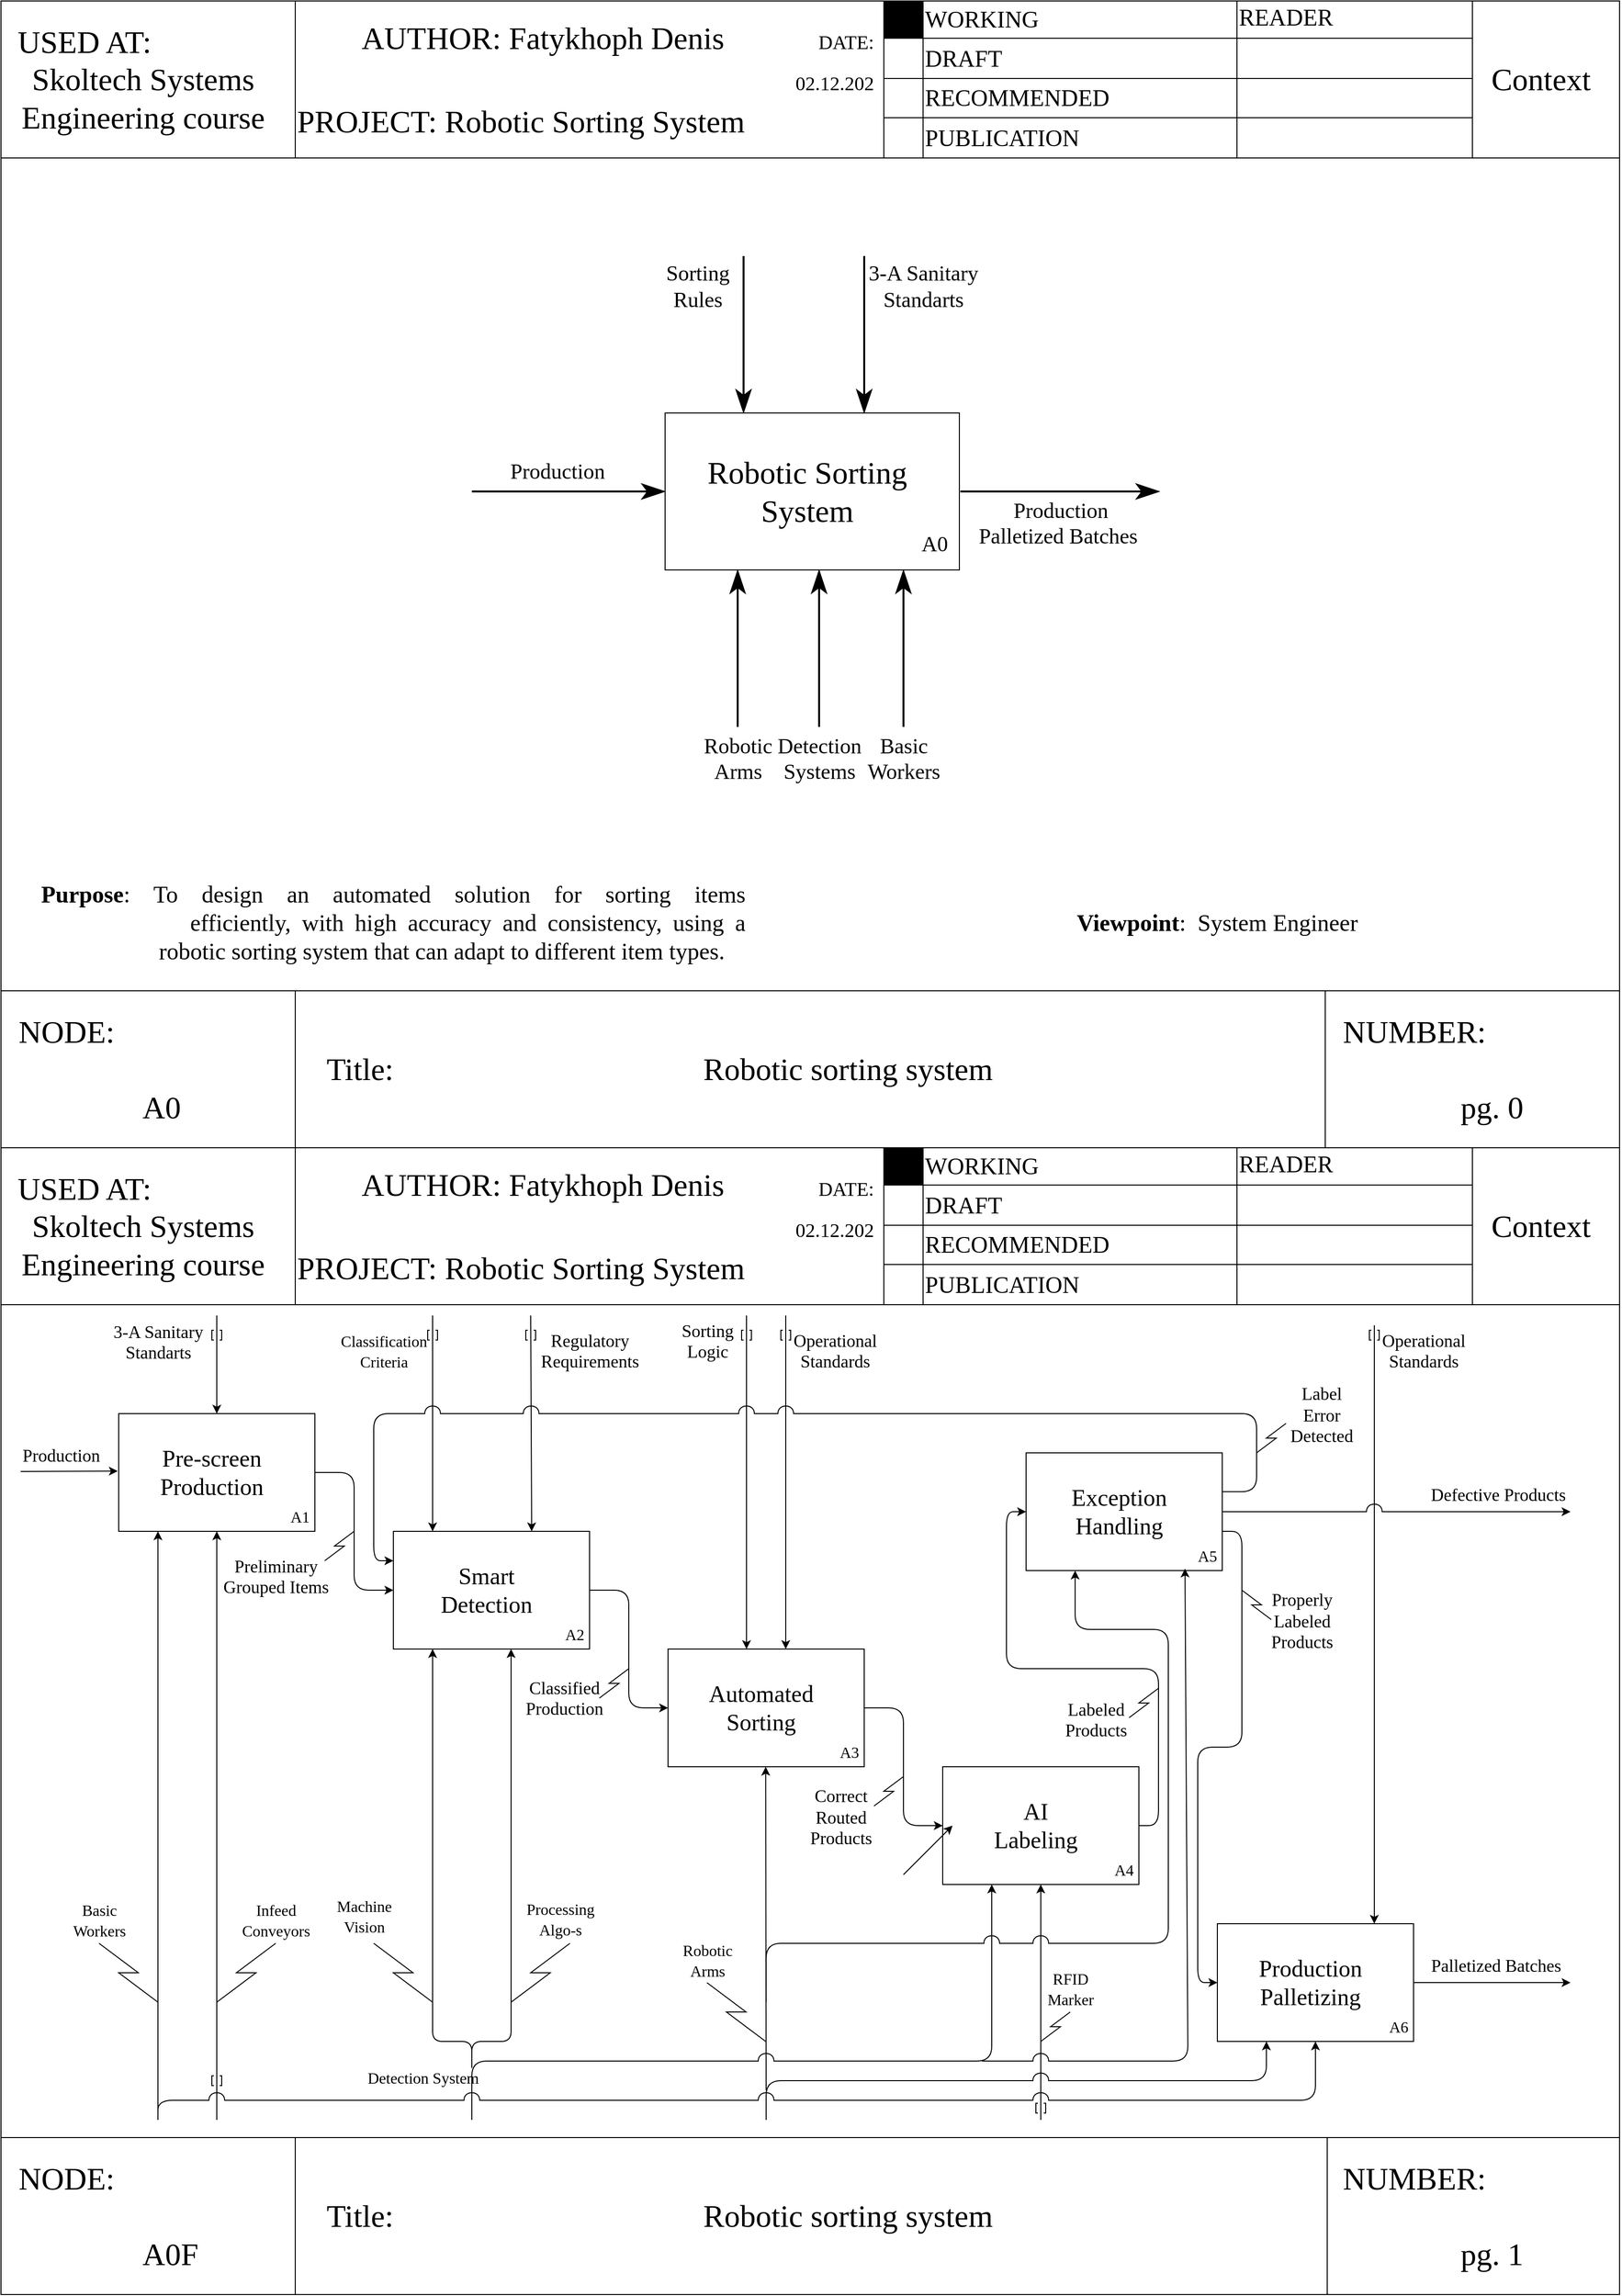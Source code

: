 <mxfile version="25.0.1">
  <diagram name="Страница — 1" id="l5UAVurz0LgURboe4OBJ">
    <mxGraphModel dx="1207" dy="718" grid="1" gridSize="10" guides="1" tooltips="1" connect="1" arrows="1" fold="1" page="1" pageScale="1" pageWidth="1654" pageHeight="1169" math="0" shadow="0">
      <root>
        <mxCell id="0" />
        <mxCell id="1" parent="0" />
        <mxCell id="0EllpM49SObqUhI23Tt0-70" value="" style="endArrow=classic;html=1;rounded=1;strokeColor=default;align=center;verticalAlign=middle;arcSize=30;fontFamily=Helvetica;fontSize=11;fontColor=default;labelBackgroundColor=default;curved=0;entryX=0.5;entryY=1;entryDx=0;entryDy=0;" edge="1" parent="1" target="yMx2xB417AtkxRecwNmC-69">
          <mxGeometry width="50" height="50" relative="1" as="geometry">
            <mxPoint x="1060" y="2160" as="sourcePoint" />
            <mxPoint x="1040" y="1970" as="targetPoint" />
          </mxGeometry>
        </mxCell>
        <mxCell id="GalNy2QHqwmjgTH99Cij-1" value="&lt;div style=&quot;text-align: left; line-height: 120%;&quot;&gt;&amp;nbsp; USED AT:&lt;/div&gt;&lt;div style=&quot;line-height: 120%;&quot;&gt;Skoltech Systems Engineering course&lt;span style=&quot;display: inline;&quot;&gt;&lt;/span&gt;&lt;span style=&quot;display: inline;&quot;&gt;&lt;/span&gt;&lt;span style=&quot;display: inline;&quot;&gt;&lt;/span&gt;&lt;/div&gt;" style="rounded=0;whiteSpace=wrap;html=1;fontFamily=Crimson Text;fontSource=https%3A%2F%2Ffonts.googleapis.com%2Fcss%3Ffamily%3DCrimson%2BText;fontSize=32;spacingRight=10;" parent="1" vertex="1">
          <mxGeometry width="300" height="160" as="geometry" />
        </mxCell>
        <mxCell id="GalNy2QHqwmjgTH99Cij-2" value="&lt;div style=&quot;text-align: right; line-height: 120%;&quot;&gt;AUTHOR: Fatykhoph Denis &amp;nbsp; &amp;nbsp; &amp;nbsp; &amp;nbsp; &amp;nbsp; &amp;nbsp;&lt;font style=&quot;font-size: 20px;&quot;&gt;DATE: 02.12.202&lt;/font&gt;&lt;/div&gt;&lt;div style=&quot;line-height: 120%;&quot;&gt;PROJECT: Robotic Sorting System&lt;/div&gt;" style="rounded=0;whiteSpace=wrap;html=1;fontFamily=Crimson Text;fontSource=https%3A%2F%2Ffonts.googleapis.com%2Fcss%3Ffamily%3DCrimson%2BText;fontSize=32;spacingRight=10;align=left;" parent="1" vertex="1">
          <mxGeometry x="300" width="600" height="160" as="geometry" />
        </mxCell>
        <mxCell id="GalNy2QHqwmjgTH99Cij-4" value="&lt;div style=&quot;text-align: left; line-height: 120%;&quot;&gt;Context&lt;/div&gt;" style="rounded=0;whiteSpace=wrap;html=1;fontFamily=Crimson Text;fontSource=https%3A%2F%2Ffonts.googleapis.com%2Fcss%3Ffamily%3DCrimson%2BText;fontSize=32;spacingRight=10;" parent="1" vertex="1">
          <mxGeometry x="1500" width="150" height="160" as="geometry" />
        </mxCell>
        <mxCell id="GalNy2QHqwmjgTH99Cij-31" value="" style="shape=table;startSize=0;container=1;collapsible=0;childLayout=tableLayout;fontFamily=Crimson Text;fontSource=https%3A%2F%2Ffonts.googleapis.com%2Fcss%3Ffamily%3DCrimson%2BText;" parent="1" vertex="1">
          <mxGeometry x="900" width="600" height="160" as="geometry" />
        </mxCell>
        <mxCell id="GalNy2QHqwmjgTH99Cij-32" value="" style="shape=tableRow;horizontal=0;startSize=0;swimlaneHead=0;swimlaneBody=0;strokeColor=inherit;top=0;left=0;bottom=0;right=0;collapsible=0;dropTarget=0;fillColor=none;points=[[0,0.5],[1,0.5]];portConstraint=eastwest;" parent="GalNy2QHqwmjgTH99Cij-31" vertex="1">
          <mxGeometry width="600" height="38" as="geometry" />
        </mxCell>
        <mxCell id="GalNy2QHqwmjgTH99Cij-33" value="" style="shape=partialRectangle;html=1;whiteSpace=wrap;connectable=0;strokeColor=inherit;overflow=hidden;fillColor=#000000;top=0;left=0;bottom=0;right=0;pointerEvents=1;" parent="GalNy2QHqwmjgTH99Cij-32" vertex="1">
          <mxGeometry width="40" height="38" as="geometry">
            <mxRectangle width="40" height="38" as="alternateBounds" />
          </mxGeometry>
        </mxCell>
        <mxCell id="GalNy2QHqwmjgTH99Cij-34" value="&lt;font face=&quot;Crimson Text&quot;&gt;WORKING&lt;/font&gt;" style="shape=partialRectangle;html=1;whiteSpace=wrap;connectable=0;strokeColor=inherit;overflow=hidden;fillColor=none;top=0;left=0;bottom=0;right=0;pointerEvents=1;fontSize=24;align=left;spacingRight=4;" parent="GalNy2QHqwmjgTH99Cij-32" vertex="1">
          <mxGeometry x="40" width="320" height="38" as="geometry">
            <mxRectangle width="320" height="38" as="alternateBounds" />
          </mxGeometry>
        </mxCell>
        <mxCell id="GalNy2QHqwmjgTH99Cij-35" value="&lt;font style=&quot;font-size: 24px;&quot; face=&quot;Crimson Text&quot;&gt;READER &amp;nbsp; &amp;nbsp; &amp;nbsp; &amp;nbsp; &amp;nbsp; &amp;nbsp; &amp;nbsp; &amp;nbsp;DATE&lt;/font&gt;" style="shape=partialRectangle;html=1;whiteSpace=wrap;connectable=0;strokeColor=inherit;overflow=hidden;fillColor=none;top=0;left=0;bottom=0;right=0;pointerEvents=1;align=left;" parent="GalNy2QHqwmjgTH99Cij-32" vertex="1">
          <mxGeometry x="360" width="240" height="38" as="geometry">
            <mxRectangle width="240" height="38" as="alternateBounds" />
          </mxGeometry>
        </mxCell>
        <mxCell id="GalNy2QHqwmjgTH99Cij-36" value="" style="shape=tableRow;horizontal=0;startSize=0;swimlaneHead=0;swimlaneBody=0;strokeColor=inherit;top=0;left=0;bottom=0;right=0;collapsible=0;dropTarget=0;fillColor=none;points=[[0,0.5],[1,0.5]];portConstraint=eastwest;" parent="GalNy2QHqwmjgTH99Cij-31" vertex="1">
          <mxGeometry y="38" width="600" height="41" as="geometry" />
        </mxCell>
        <mxCell id="GalNy2QHqwmjgTH99Cij-37" value="" style="shape=partialRectangle;html=1;whiteSpace=wrap;connectable=0;strokeColor=inherit;overflow=hidden;fillColor=none;top=0;left=0;bottom=0;right=0;pointerEvents=1;" parent="GalNy2QHqwmjgTH99Cij-36" vertex="1">
          <mxGeometry width="40" height="41" as="geometry">
            <mxRectangle width="40" height="41" as="alternateBounds" />
          </mxGeometry>
        </mxCell>
        <mxCell id="GalNy2QHqwmjgTH99Cij-38" value="&lt;font face=&quot;Crimson Text&quot;&gt;DRAFT&lt;/font&gt;" style="shape=partialRectangle;html=1;whiteSpace=wrap;connectable=0;strokeColor=inherit;overflow=hidden;fillColor=none;top=0;left=0;bottom=0;right=0;pointerEvents=1;fontSize=24;align=left;spacingRight=4;" parent="GalNy2QHqwmjgTH99Cij-36" vertex="1">
          <mxGeometry x="40" width="320" height="41" as="geometry">
            <mxRectangle width="320" height="41" as="alternateBounds" />
          </mxGeometry>
        </mxCell>
        <mxCell id="GalNy2QHqwmjgTH99Cij-39" value="" style="shape=partialRectangle;html=1;whiteSpace=wrap;connectable=0;strokeColor=inherit;overflow=hidden;fillColor=none;top=0;left=0;bottom=0;right=0;pointerEvents=1;" parent="GalNy2QHqwmjgTH99Cij-36" vertex="1">
          <mxGeometry x="360" width="240" height="41" as="geometry">
            <mxRectangle width="240" height="41" as="alternateBounds" />
          </mxGeometry>
        </mxCell>
        <mxCell id="GalNy2QHqwmjgTH99Cij-40" value="" style="shape=tableRow;horizontal=0;startSize=0;swimlaneHead=0;swimlaneBody=0;strokeColor=inherit;top=0;left=0;bottom=0;right=0;collapsible=0;dropTarget=0;fillColor=none;points=[[0,0.5],[1,0.5]];portConstraint=eastwest;" parent="GalNy2QHqwmjgTH99Cij-31" vertex="1">
          <mxGeometry y="79" width="600" height="40" as="geometry" />
        </mxCell>
        <mxCell id="GalNy2QHqwmjgTH99Cij-41" value="" style="shape=partialRectangle;html=1;whiteSpace=wrap;connectable=0;strokeColor=inherit;overflow=hidden;fillColor=none;top=0;left=0;bottom=0;right=0;pointerEvents=1;" parent="GalNy2QHqwmjgTH99Cij-40" vertex="1">
          <mxGeometry width="40" height="40" as="geometry">
            <mxRectangle width="40" height="40" as="alternateBounds" />
          </mxGeometry>
        </mxCell>
        <mxCell id="GalNy2QHqwmjgTH99Cij-42" value="&lt;font face=&quot;Crimson Text&quot;&gt;RECOMMENDED&lt;/font&gt;" style="shape=partialRectangle;html=1;whiteSpace=wrap;connectable=0;strokeColor=inherit;overflow=hidden;fillColor=none;top=0;left=0;bottom=0;right=0;pointerEvents=1;fontSize=24;align=left;spacingRight=4;" parent="GalNy2QHqwmjgTH99Cij-40" vertex="1">
          <mxGeometry x="40" width="320" height="40" as="geometry">
            <mxRectangle width="320" height="40" as="alternateBounds" />
          </mxGeometry>
        </mxCell>
        <mxCell id="GalNy2QHqwmjgTH99Cij-43" value="" style="shape=partialRectangle;html=1;whiteSpace=wrap;connectable=0;strokeColor=inherit;overflow=hidden;fillColor=none;top=0;left=0;bottom=0;right=0;pointerEvents=1;" parent="GalNy2QHqwmjgTH99Cij-40" vertex="1">
          <mxGeometry x="360" width="240" height="40" as="geometry">
            <mxRectangle width="240" height="40" as="alternateBounds" />
          </mxGeometry>
        </mxCell>
        <mxCell id="GalNy2QHqwmjgTH99Cij-44" value="" style="shape=tableRow;horizontal=0;startSize=0;swimlaneHead=0;swimlaneBody=0;strokeColor=inherit;top=0;left=0;bottom=0;right=0;collapsible=0;dropTarget=0;fillColor=none;points=[[0,0.5],[1,0.5]];portConstraint=eastwest;" parent="GalNy2QHqwmjgTH99Cij-31" vertex="1">
          <mxGeometry y="119" width="600" height="41" as="geometry" />
        </mxCell>
        <mxCell id="GalNy2QHqwmjgTH99Cij-45" value="" style="shape=partialRectangle;html=1;whiteSpace=wrap;connectable=0;strokeColor=inherit;overflow=hidden;fillColor=none;top=0;left=0;bottom=0;right=0;pointerEvents=1;" parent="GalNy2QHqwmjgTH99Cij-44" vertex="1">
          <mxGeometry width="40" height="41" as="geometry">
            <mxRectangle width="40" height="41" as="alternateBounds" />
          </mxGeometry>
        </mxCell>
        <mxCell id="GalNy2QHqwmjgTH99Cij-46" value="&lt;font face=&quot;Crimson Text&quot;&gt;PUBLICATION&lt;/font&gt;" style="shape=partialRectangle;html=1;whiteSpace=wrap;connectable=0;strokeColor=inherit;overflow=hidden;fillColor=none;top=0;left=0;bottom=0;right=0;pointerEvents=1;fontSize=24;align=left;spacingRight=4;" parent="GalNy2QHqwmjgTH99Cij-44" vertex="1">
          <mxGeometry x="40" width="320" height="41" as="geometry">
            <mxRectangle width="320" height="41" as="alternateBounds" />
          </mxGeometry>
        </mxCell>
        <mxCell id="GalNy2QHqwmjgTH99Cij-47" value="" style="shape=partialRectangle;html=1;whiteSpace=wrap;connectable=0;strokeColor=inherit;overflow=hidden;fillColor=none;top=0;left=0;bottom=0;right=0;pointerEvents=1;" parent="GalNy2QHqwmjgTH99Cij-44" vertex="1">
          <mxGeometry x="360" width="240" height="41" as="geometry">
            <mxRectangle width="240" height="41" as="alternateBounds" />
          </mxGeometry>
        </mxCell>
        <mxCell id="GalNy2QHqwmjgTH99Cij-48" value="&lt;div style=&quot;line-height: 120%;&quot;&gt;&amp;nbsp; NODE:&lt;/div&gt;&lt;div style=&quot;line-height: 120%;&quot;&gt;&lt;br&gt;&lt;/div&gt;&lt;div style=&quot;line-height: 120%;&quot;&gt;&amp;nbsp; &amp;nbsp; &amp;nbsp; &amp;nbsp; &amp;nbsp; &amp;nbsp; &amp;nbsp; &amp;nbsp; &amp;nbsp; A0&lt;span style=&quot;display: inline;&quot;&gt;&lt;/span&gt;&lt;span style=&quot;display: inline;&quot;&gt;&lt;/span&gt;&lt;span style=&quot;display: inline;&quot;&gt;&lt;/span&gt;&lt;/div&gt;" style="rounded=0;whiteSpace=wrap;html=1;fontFamily=Crimson Text;fontSource=https%3A%2F%2Ffonts.googleapis.com%2Fcss%3Ffamily%3DCrimson%2BText;fontSize=32;spacingRight=10;align=left;" parent="1" vertex="1">
          <mxGeometry y="1009" width="300" height="160" as="geometry" />
        </mxCell>
        <mxCell id="GalNy2QHqwmjgTH99Cij-49" value="&lt;div style=&quot;line-height: 120%;&quot;&gt;&amp;nbsp; NUMBER:&lt;/div&gt;&amp;nbsp; &amp;nbsp; &amp;nbsp; &amp;nbsp; &amp;nbsp; &amp;nbsp;&amp;nbsp;&lt;div&gt;&amp;nbsp; &amp;nbsp; &amp;nbsp; &amp;nbsp; &amp;nbsp; &amp;nbsp; &amp;nbsp; &amp;nbsp; &amp;nbsp;pg. 0&lt;/div&gt;" style="rounded=0;whiteSpace=wrap;html=1;fontFamily=Crimson Text;fontSource=https%3A%2F%2Ffonts.googleapis.com%2Fcss%3Ffamily%3DCrimson%2BText;fontSize=32;spacingRight=10;align=left;" parent="1" vertex="1">
          <mxGeometry x="1350" y="1009" width="300" height="160" as="geometry" />
        </mxCell>
        <mxCell id="GalNy2QHqwmjgTH99Cij-50" value="&lt;blockquote style=&quot;margin: 0 0 0 40px; border: none; padding: 0px;&quot;&gt;Title:&lt;span style=&quot;white-space: pre;&quot;&gt;&#x9;&lt;/span&gt;&lt;span style=&quot;white-space: pre;&quot;&gt;&#x9;&lt;span style=&quot;white-space: pre;&quot;&gt;&#x9;&lt;/span&gt;&lt;span style=&quot;white-space: pre;&quot;&gt;&#x9;&lt;/span&gt;&lt;span style=&quot;white-space: pre;&quot;&gt;&#x9;&lt;/span&gt;R&lt;/span&gt;obotic sorting system&lt;/blockquote&gt;" style="rounded=0;whiteSpace=wrap;html=1;fontFamily=Crimson Text;fontSource=https%3A%2F%2Ffonts.googleapis.com%2Fcss%3Ffamily%3DCrimson%2BText;fontSize=32;spacingRight=10;align=left;spacingLeft=-10;" parent="1" vertex="1">
          <mxGeometry x="300" y="1009" width="1050" height="160" as="geometry" />
        </mxCell>
        <mxCell id="GalNy2QHqwmjgTH99Cij-51" value="" style="endArrow=none;html=1;rounded=0;entryX=0;entryY=1;entryDx=0;entryDy=0;exitX=0;exitY=0;exitDx=0;exitDy=0;" parent="1" source="GalNy2QHqwmjgTH99Cij-48" target="GalNy2QHqwmjgTH99Cij-1" edge="1">
          <mxGeometry width="50" height="50" relative="1" as="geometry">
            <mxPoint x="970" y="670" as="sourcePoint" />
            <mxPoint x="1020" y="620" as="targetPoint" />
          </mxGeometry>
        </mxCell>
        <mxCell id="GalNy2QHqwmjgTH99Cij-52" value="" style="endArrow=none;html=1;rounded=0;entryX=1;entryY=1;entryDx=0;entryDy=0;exitX=1;exitY=0;exitDx=0;exitDy=0;" parent="1" source="GalNy2QHqwmjgTH99Cij-49" target="GalNy2QHqwmjgTH99Cij-4" edge="1">
          <mxGeometry width="50" height="50" relative="1" as="geometry">
            <mxPoint x="1570" y="490" as="sourcePoint" />
            <mxPoint x="1620" y="440" as="targetPoint" />
          </mxGeometry>
        </mxCell>
        <mxCell id="GalNy2QHqwmjgTH99Cij-53" value="&lt;div style=&quot;text-align: justify;&quot;&gt;&lt;font&gt;&lt;strong style=&quot;text-align: start;&quot;&gt;Purpose&lt;/strong&gt;&lt;span style=&quot;text-align: start;&quot;&gt;: To design an automated solution for sorting items &lt;span style=&quot;white-space: pre;&quot;&gt;&#x9;&lt;/span&gt;&lt;span style=&quot;white-space: pre;&quot;&gt;&#x9;    &lt;/span&gt;efficiently, with high accuracy and consistency, using a &lt;span style=&quot;white-space: pre;&quot;&gt;&#x9;&lt;/span&gt;&lt;span style=&quot;white-space: pre;&quot;&gt;&#x9;    &lt;/span&gt;robotic sorting system that can adapt to different item types.&lt;/span&gt;&lt;/font&gt;&lt;/div&gt;" style="text;html=1;align=center;verticalAlign=middle;whiteSpace=wrap;rounded=0;fontFamily=Crimson Text;fontSource=https%3A%2F%2Ffonts.googleapis.com%2Fcss%3Ffamily%3DCrimson%2BText;fontSize=24;" parent="1" vertex="1">
          <mxGeometry x="40" y="880" width="720" height="120" as="geometry" />
        </mxCell>
        <mxCell id="GalNy2QHqwmjgTH99Cij-54" value="&lt;div style=&quot;text-align: justify;&quot;&gt;&lt;strong style=&quot;text-align: start;&quot;&gt;Viewpoint&lt;/strong&gt;&lt;span style=&quot;text-align: start;&quot;&gt;: &amp;nbsp;System Engineer&lt;/span&gt;&lt;/div&gt;" style="text;html=1;align=center;verticalAlign=middle;whiteSpace=wrap;rounded=0;fontFamily=Crimson Text;fontSource=https%3A%2F%2Ffonts.googleapis.com%2Fcss%3Ffamily%3DCrimson%2BText;fontSize=24;" parent="1" vertex="1">
          <mxGeometry x="880" y="880" width="720" height="120" as="geometry" />
        </mxCell>
        <mxCell id="GalNy2QHqwmjgTH99Cij-56" value="&lt;div style=&quot;line-height: 120%;&quot;&gt;Robotic Sorting System&lt;/div&gt;" style="rounded=0;whiteSpace=wrap;html=1;fontFamily=Crimson Text;fontSource=https%3A%2F%2Ffonts.googleapis.com%2Fcss%3Ffamily%3DCrimson%2BText;fontSize=32;spacingRight=10;align=center;" parent="1" vertex="1">
          <mxGeometry x="677" y="420" width="300" height="160" as="geometry" />
        </mxCell>
        <mxCell id="GalNy2QHqwmjgTH99Cij-58" value="Production&lt;div&gt;Palletized Batches&amp;nbsp;&lt;/div&gt;" style="endArrow=classicThin;html=1;rounded=0;endFill=1;endSize=18;strokeWidth=2;exitX=1;exitY=0.5;exitDx=0;exitDy=0;fontFamily=Crimson Text;fontSource=https%3A%2F%2Ffonts.googleapis.com%2Fcss%3Ffamily%3DCrimson%2BText;fontSize=22;verticalAlign=top;labelBackgroundColor=none;" parent="1" edge="1">
          <mxGeometry x="0.004" width="50" height="50" relative="1" as="geometry">
            <mxPoint x="978" y="500" as="sourcePoint" />
            <mxPoint x="1181" y="500" as="targetPoint" />
            <mxPoint as="offset" />
          </mxGeometry>
        </mxCell>
        <mxCell id="GalNy2QHqwmjgTH99Cij-59" value="Sorting&lt;div&gt;Rules&lt;/div&gt;" style="endArrow=classicThin;html=1;rounded=0;entryX=0.5;entryY=0;entryDx=0;entryDy=0;endFill=1;endSize=18;strokeWidth=2;fontFamily=Crimson Text;fontSource=https%3A%2F%2Ffonts.googleapis.com%2Fcss%3Ffamily%3DCrimson%2BText;fontSize=22;labelBackgroundColor=none;verticalAlign=bottom;" parent="1" edge="1">
          <mxGeometry x="-0.25" y="-47" width="50" height="50" relative="1" as="geometry">
            <mxPoint x="757" y="260" as="sourcePoint" />
            <mxPoint x="757" y="420" as="targetPoint" />
            <mxPoint as="offset" />
          </mxGeometry>
        </mxCell>
        <mxCell id="GalNy2QHqwmjgTH99Cij-60" value="Robotic&lt;div&gt;Arms&lt;/div&gt;" style="endArrow=classicThin;html=1;rounded=0;endFill=1;endSize=18;strokeWidth=2;entryX=0.5;entryY=1;entryDx=0;entryDy=0;fontFamily=Crimson Text;fontSource=https%3A%2F%2Ffonts.googleapis.com%2Fcss%3Ffamily%3DCrimson%2BText;fontSize=22;verticalAlign=top;" parent="1" edge="1">
          <mxGeometry x="-1" width="50" height="50" relative="1" as="geometry">
            <mxPoint x="751" y="740" as="sourcePoint" />
            <mxPoint x="751" y="580" as="targetPoint" />
            <mxPoint as="offset" />
          </mxGeometry>
        </mxCell>
        <mxCell id="GalNy2QHqwmjgTH99Cij-61" value="Detection&lt;div&gt;Systems&lt;/div&gt;" style="endArrow=classicThin;html=1;rounded=0;endFill=1;endSize=18;strokeWidth=2;entryX=0.5;entryY=1;entryDx=0;entryDy=0;fontFamily=Crimson Text;fontSource=https%3A%2F%2Ffonts.googleapis.com%2Fcss%3Ffamily%3DCrimson%2BText;fontSize=22;verticalAlign=top;" parent="1" edge="1">
          <mxGeometry x="-1" width="50" height="50" relative="1" as="geometry">
            <mxPoint x="834" y="740" as="sourcePoint" />
            <mxPoint x="834" y="580" as="targetPoint" />
            <mxPoint as="offset" />
          </mxGeometry>
        </mxCell>
        <mxCell id="GalNy2QHqwmjgTH99Cij-62" value="Basic&lt;div&gt;Workers&lt;/div&gt;" style="endArrow=classicThin;html=1;rounded=0;endFill=1;endSize=18;strokeWidth=2;entryX=0.5;entryY=1;entryDx=0;entryDy=0;fontFamily=Crimson Text;fontSource=https%3A%2F%2Ffonts.googleapis.com%2Fcss%3Ffamily%3DCrimson%2BText;fontSize=22;verticalAlign=top;" parent="1" edge="1">
          <mxGeometry x="-1" width="50" height="50" relative="1" as="geometry">
            <mxPoint x="920" y="740" as="sourcePoint" />
            <mxPoint x="920" y="580" as="targetPoint" />
            <mxPoint as="offset" />
          </mxGeometry>
        </mxCell>
        <mxCell id="GalNy2QHqwmjgTH99Cij-63" value="Production" style="endArrow=classicThin;html=1;rounded=0;entryX=0;entryY=0.5;entryDx=0;entryDy=0;endFill=1;endSize=18;strokeWidth=2;fontFamily=Crimson Text;fontSource=https%3A%2F%2Ffonts.googleapis.com%2Fcss%3Ffamily%3DCrimson%2BText;fontSize=22;verticalAlign=bottom;spacingRight=24;labelBackgroundColor=none;spacingBottom=5;" parent="1" edge="1">
          <mxGeometry x="-0.0" width="50" height="50" relative="1" as="geometry">
            <mxPoint x="480" y="500" as="sourcePoint" />
            <mxPoint x="677" y="500" as="targetPoint" />
            <mxPoint as="offset" />
          </mxGeometry>
        </mxCell>
        <mxCell id="yMx2xB417AtkxRecwNmC-2" value="&lt;div style=&quot;text-align: left; line-height: 120%;&quot;&gt;&amp;nbsp; USED AT:&lt;/div&gt;&lt;div style=&quot;line-height: 120%;&quot;&gt;Skoltech Systems Engineering course&lt;span style=&quot;display: inline;&quot;&gt;&lt;/span&gt;&lt;span style=&quot;display: inline;&quot;&gt;&lt;/span&gt;&lt;span style=&quot;display: inline;&quot;&gt;&lt;/span&gt;&lt;/div&gt;" style="rounded=0;whiteSpace=wrap;html=1;fontFamily=Crimson Text;fontSource=https%3A%2F%2Ffonts.googleapis.com%2Fcss%3Ffamily%3DCrimson%2BText;fontSize=32;spacingRight=10;" parent="1" vertex="1">
          <mxGeometry y="1169" width="300" height="160" as="geometry" />
        </mxCell>
        <mxCell id="yMx2xB417AtkxRecwNmC-3" value="&lt;div style=&quot;text-align: right; line-height: 120%;&quot;&gt;AUTHOR: Fatykhoph Denis &amp;nbsp; &amp;nbsp; &amp;nbsp; &amp;nbsp; &amp;nbsp; &amp;nbsp;&lt;font style=&quot;font-size: 20px;&quot;&gt;DATE: 02.12.202&lt;/font&gt;&lt;/div&gt;&lt;div style=&quot;line-height: 120%;&quot;&gt;PROJECT: Robotic Sorting System&lt;/div&gt;" style="rounded=0;whiteSpace=wrap;html=1;fontFamily=Crimson Text;fontSource=https%3A%2F%2Ffonts.googleapis.com%2Fcss%3Ffamily%3DCrimson%2BText;fontSize=32;spacingRight=10;align=left;" parent="1" vertex="1">
          <mxGeometry x="300" y="1169" width="600" height="160" as="geometry" />
        </mxCell>
        <mxCell id="yMx2xB417AtkxRecwNmC-4" value="&lt;div style=&quot;text-align: left; line-height: 120%;&quot;&gt;Context&lt;/div&gt;" style="rounded=0;whiteSpace=wrap;html=1;fontFamily=Crimson Text;fontSource=https%3A%2F%2Ffonts.googleapis.com%2Fcss%3Ffamily%3DCrimson%2BText;fontSize=32;spacingRight=10;" parent="1" vertex="1">
          <mxGeometry x="1500" y="1169" width="150" height="160" as="geometry" />
        </mxCell>
        <mxCell id="yMx2xB417AtkxRecwNmC-5" value="" style="shape=table;startSize=0;container=1;collapsible=0;childLayout=tableLayout;fontFamily=Crimson Text;fontSource=https%3A%2F%2Ffonts.googleapis.com%2Fcss%3Ffamily%3DCrimson%2BText;" parent="1" vertex="1">
          <mxGeometry x="900" y="1169" width="600" height="160" as="geometry" />
        </mxCell>
        <mxCell id="yMx2xB417AtkxRecwNmC-6" value="" style="shape=tableRow;horizontal=0;startSize=0;swimlaneHead=0;swimlaneBody=0;strokeColor=inherit;top=0;left=0;bottom=0;right=0;collapsible=0;dropTarget=0;fillColor=none;points=[[0,0.5],[1,0.5]];portConstraint=eastwest;" parent="yMx2xB417AtkxRecwNmC-5" vertex="1">
          <mxGeometry width="600" height="38" as="geometry" />
        </mxCell>
        <mxCell id="yMx2xB417AtkxRecwNmC-7" value="" style="shape=partialRectangle;html=1;whiteSpace=wrap;connectable=0;strokeColor=inherit;overflow=hidden;fillColor=#000000;top=0;left=0;bottom=0;right=0;pointerEvents=1;" parent="yMx2xB417AtkxRecwNmC-6" vertex="1">
          <mxGeometry width="40" height="38" as="geometry">
            <mxRectangle width="40" height="38" as="alternateBounds" />
          </mxGeometry>
        </mxCell>
        <mxCell id="yMx2xB417AtkxRecwNmC-8" value="&lt;font face=&quot;Crimson Text&quot;&gt;WORKING&lt;/font&gt;" style="shape=partialRectangle;html=1;whiteSpace=wrap;connectable=0;strokeColor=inherit;overflow=hidden;fillColor=none;top=0;left=0;bottom=0;right=0;pointerEvents=1;fontSize=24;align=left;spacingRight=4;" parent="yMx2xB417AtkxRecwNmC-6" vertex="1">
          <mxGeometry x="40" width="320" height="38" as="geometry">
            <mxRectangle width="320" height="38" as="alternateBounds" />
          </mxGeometry>
        </mxCell>
        <mxCell id="yMx2xB417AtkxRecwNmC-9" value="&lt;font style=&quot;font-size: 24px;&quot; face=&quot;Crimson Text&quot;&gt;READER &amp;nbsp; &amp;nbsp; &amp;nbsp; &amp;nbsp; &amp;nbsp; &amp;nbsp; &amp;nbsp; &amp;nbsp;DATE&lt;/font&gt;" style="shape=partialRectangle;html=1;whiteSpace=wrap;connectable=0;strokeColor=inherit;overflow=hidden;fillColor=none;top=0;left=0;bottom=0;right=0;pointerEvents=1;align=left;" parent="yMx2xB417AtkxRecwNmC-6" vertex="1">
          <mxGeometry x="360" width="240" height="38" as="geometry">
            <mxRectangle width="240" height="38" as="alternateBounds" />
          </mxGeometry>
        </mxCell>
        <mxCell id="yMx2xB417AtkxRecwNmC-10" value="" style="shape=tableRow;horizontal=0;startSize=0;swimlaneHead=0;swimlaneBody=0;strokeColor=inherit;top=0;left=0;bottom=0;right=0;collapsible=0;dropTarget=0;fillColor=none;points=[[0,0.5],[1,0.5]];portConstraint=eastwest;" parent="yMx2xB417AtkxRecwNmC-5" vertex="1">
          <mxGeometry y="38" width="600" height="41" as="geometry" />
        </mxCell>
        <mxCell id="yMx2xB417AtkxRecwNmC-11" value="" style="shape=partialRectangle;html=1;whiteSpace=wrap;connectable=0;strokeColor=inherit;overflow=hidden;fillColor=none;top=0;left=0;bottom=0;right=0;pointerEvents=1;" parent="yMx2xB417AtkxRecwNmC-10" vertex="1">
          <mxGeometry width="40" height="41" as="geometry">
            <mxRectangle width="40" height="41" as="alternateBounds" />
          </mxGeometry>
        </mxCell>
        <mxCell id="yMx2xB417AtkxRecwNmC-12" value="&lt;font face=&quot;Crimson Text&quot;&gt;DRAFT&lt;/font&gt;" style="shape=partialRectangle;html=1;whiteSpace=wrap;connectable=0;strokeColor=inherit;overflow=hidden;fillColor=none;top=0;left=0;bottom=0;right=0;pointerEvents=1;fontSize=24;align=left;spacingRight=4;" parent="yMx2xB417AtkxRecwNmC-10" vertex="1">
          <mxGeometry x="40" width="320" height="41" as="geometry">
            <mxRectangle width="320" height="41" as="alternateBounds" />
          </mxGeometry>
        </mxCell>
        <mxCell id="yMx2xB417AtkxRecwNmC-13" value="" style="shape=partialRectangle;html=1;whiteSpace=wrap;connectable=0;strokeColor=inherit;overflow=hidden;fillColor=none;top=0;left=0;bottom=0;right=0;pointerEvents=1;" parent="yMx2xB417AtkxRecwNmC-10" vertex="1">
          <mxGeometry x="360" width="240" height="41" as="geometry">
            <mxRectangle width="240" height="41" as="alternateBounds" />
          </mxGeometry>
        </mxCell>
        <mxCell id="yMx2xB417AtkxRecwNmC-14" value="" style="shape=tableRow;horizontal=0;startSize=0;swimlaneHead=0;swimlaneBody=0;strokeColor=inherit;top=0;left=0;bottom=0;right=0;collapsible=0;dropTarget=0;fillColor=none;points=[[0,0.5],[1,0.5]];portConstraint=eastwest;" parent="yMx2xB417AtkxRecwNmC-5" vertex="1">
          <mxGeometry y="79" width="600" height="40" as="geometry" />
        </mxCell>
        <mxCell id="yMx2xB417AtkxRecwNmC-15" value="" style="shape=partialRectangle;html=1;whiteSpace=wrap;connectable=0;strokeColor=inherit;overflow=hidden;fillColor=none;top=0;left=0;bottom=0;right=0;pointerEvents=1;" parent="yMx2xB417AtkxRecwNmC-14" vertex="1">
          <mxGeometry width="40" height="40" as="geometry">
            <mxRectangle width="40" height="40" as="alternateBounds" />
          </mxGeometry>
        </mxCell>
        <mxCell id="yMx2xB417AtkxRecwNmC-16" value="&lt;font face=&quot;Crimson Text&quot;&gt;RECOMMENDED&lt;/font&gt;" style="shape=partialRectangle;html=1;whiteSpace=wrap;connectable=0;strokeColor=inherit;overflow=hidden;fillColor=none;top=0;left=0;bottom=0;right=0;pointerEvents=1;fontSize=24;align=left;spacingRight=4;" parent="yMx2xB417AtkxRecwNmC-14" vertex="1">
          <mxGeometry x="40" width="320" height="40" as="geometry">
            <mxRectangle width="320" height="40" as="alternateBounds" />
          </mxGeometry>
        </mxCell>
        <mxCell id="yMx2xB417AtkxRecwNmC-17" value="" style="shape=partialRectangle;html=1;whiteSpace=wrap;connectable=0;strokeColor=inherit;overflow=hidden;fillColor=none;top=0;left=0;bottom=0;right=0;pointerEvents=1;" parent="yMx2xB417AtkxRecwNmC-14" vertex="1">
          <mxGeometry x="360" width="240" height="40" as="geometry">
            <mxRectangle width="240" height="40" as="alternateBounds" />
          </mxGeometry>
        </mxCell>
        <mxCell id="yMx2xB417AtkxRecwNmC-18" value="" style="shape=tableRow;horizontal=0;startSize=0;swimlaneHead=0;swimlaneBody=0;strokeColor=inherit;top=0;left=0;bottom=0;right=0;collapsible=0;dropTarget=0;fillColor=none;points=[[0,0.5],[1,0.5]];portConstraint=eastwest;" parent="yMx2xB417AtkxRecwNmC-5" vertex="1">
          <mxGeometry y="119" width="600" height="41" as="geometry" />
        </mxCell>
        <mxCell id="yMx2xB417AtkxRecwNmC-19" value="" style="shape=partialRectangle;html=1;whiteSpace=wrap;connectable=0;strokeColor=inherit;overflow=hidden;fillColor=none;top=0;left=0;bottom=0;right=0;pointerEvents=1;" parent="yMx2xB417AtkxRecwNmC-18" vertex="1">
          <mxGeometry width="40" height="41" as="geometry">
            <mxRectangle width="40" height="41" as="alternateBounds" />
          </mxGeometry>
        </mxCell>
        <mxCell id="yMx2xB417AtkxRecwNmC-20" value="&lt;font face=&quot;Crimson Text&quot;&gt;PUBLICATION&lt;/font&gt;" style="shape=partialRectangle;html=1;whiteSpace=wrap;connectable=0;strokeColor=inherit;overflow=hidden;fillColor=none;top=0;left=0;bottom=0;right=0;pointerEvents=1;fontSize=24;align=left;spacingRight=4;" parent="yMx2xB417AtkxRecwNmC-18" vertex="1">
          <mxGeometry x="40" width="320" height="41" as="geometry">
            <mxRectangle width="320" height="41" as="alternateBounds" />
          </mxGeometry>
        </mxCell>
        <mxCell id="yMx2xB417AtkxRecwNmC-21" value="" style="shape=partialRectangle;html=1;whiteSpace=wrap;connectable=0;strokeColor=inherit;overflow=hidden;fillColor=none;top=0;left=0;bottom=0;right=0;pointerEvents=1;" parent="yMx2xB417AtkxRecwNmC-18" vertex="1">
          <mxGeometry x="360" width="240" height="41" as="geometry">
            <mxRectangle width="240" height="41" as="alternateBounds" />
          </mxGeometry>
        </mxCell>
        <mxCell id="yMx2xB417AtkxRecwNmC-22" value="&lt;div style=&quot;line-height: 120%;&quot;&gt;&amp;nbsp; NODE:&lt;/div&gt;&lt;div style=&quot;line-height: 120%;&quot;&gt;&lt;br&gt;&lt;/div&gt;&lt;div style=&quot;line-height: 120%;&quot;&gt;&amp;nbsp; &amp;nbsp; &amp;nbsp; &amp;nbsp; &amp;nbsp; &amp;nbsp; &amp;nbsp; &amp;nbsp; &amp;nbsp; A0F&lt;span style=&quot;display: inline;&quot;&gt;&lt;/span&gt;&lt;/div&gt;" style="rounded=0;whiteSpace=wrap;html=1;fontFamily=Crimson Text;fontSource=https%3A%2F%2Ffonts.googleapis.com%2Fcss%3Ffamily%3DCrimson%2BText;fontSize=32;spacingRight=10;align=left;" parent="1" vertex="1">
          <mxGeometry y="2178" width="300" height="160" as="geometry" />
        </mxCell>
        <mxCell id="yMx2xB417AtkxRecwNmC-23" value="&lt;div style=&quot;line-height: 120%;&quot;&gt;&amp;nbsp; NUMBER:&lt;/div&gt;&amp;nbsp; &amp;nbsp; &amp;nbsp; &amp;nbsp; &amp;nbsp; &amp;nbsp;&amp;nbsp;&lt;div&gt;&amp;nbsp; &amp;nbsp; &amp;nbsp; &amp;nbsp; &amp;nbsp; &amp;nbsp; &amp;nbsp; &amp;nbsp; &amp;nbsp;pg. 1&lt;/div&gt;" style="rounded=0;whiteSpace=wrap;html=1;fontFamily=Crimson Text;fontSource=https%3A%2F%2Ffonts.googleapis.com%2Fcss%3Ffamily%3DCrimson%2BText;fontSize=32;spacingRight=10;align=left;" parent="1" vertex="1">
          <mxGeometry x="1350" y="2178" width="300" height="160" as="geometry" />
        </mxCell>
        <mxCell id="yMx2xB417AtkxRecwNmC-25" value="" style="endArrow=none;html=1;rounded=0;entryX=0;entryY=1;entryDx=0;entryDy=0;exitX=0;exitY=0;exitDx=0;exitDy=0;" parent="1" source="yMx2xB417AtkxRecwNmC-22" target="yMx2xB417AtkxRecwNmC-2" edge="1">
          <mxGeometry width="50" height="50" relative="1" as="geometry">
            <mxPoint x="970" y="1839" as="sourcePoint" />
            <mxPoint x="1020" y="1789" as="targetPoint" />
          </mxGeometry>
        </mxCell>
        <mxCell id="yMx2xB417AtkxRecwNmC-26" value="" style="endArrow=none;html=1;rounded=0;entryX=1;entryY=1;entryDx=0;entryDy=0;exitX=1;exitY=0;exitDx=0;exitDy=0;" parent="1" source="yMx2xB417AtkxRecwNmC-23" target="yMx2xB417AtkxRecwNmC-4" edge="1">
          <mxGeometry width="50" height="50" relative="1" as="geometry">
            <mxPoint x="1570" y="1659" as="sourcePoint" />
            <mxPoint x="1620" y="1609" as="targetPoint" />
          </mxGeometry>
        </mxCell>
        <mxCell id="yMx2xB417AtkxRecwNmC-39" value="&lt;blockquote style=&quot;margin: 0 0 0 40px; border: none; padding: 0px;&quot;&gt;Title:&lt;span style=&quot;white-space: pre;&quot;&gt;&#x9;&lt;/span&gt;&lt;span style=&quot;white-space: pre;&quot;&gt;&#x9;&lt;span style=&quot;white-space: pre;&quot;&gt;&#x9;&lt;/span&gt;&lt;span style=&quot;white-space: pre;&quot;&gt;&#x9;&lt;/span&gt;&lt;span style=&quot;white-space: pre;&quot;&gt;&#x9;&lt;/span&gt;R&lt;/span&gt;obotic sorting system&lt;/blockquote&gt;" style="rounded=0;whiteSpace=wrap;html=1;fontFamily=Crimson Text;fontSource=https%3A%2F%2Ffonts.googleapis.com%2Fcss%3Ffamily%3DCrimson%2BText;fontSize=32;spacingRight=10;align=left;spacingLeft=-10;" parent="1" vertex="1">
          <mxGeometry x="300" y="2178" width="1052" height="160" as="geometry" />
        </mxCell>
        <mxCell id="yMx2xB417AtkxRecwNmC-40" value="A0" style="text;html=1;align=center;verticalAlign=middle;whiteSpace=wrap;rounded=0;fontFamily=Crimson Text;fontSource=https%3A%2F%2Ffonts.googleapis.com%2Fcss%3Ffamily%3DCrimson%2BText;fontSize=22;fontStyle=0" parent="1" vertex="1">
          <mxGeometry x="927" y="529" width="50" height="50" as="geometry" />
        </mxCell>
        <mxCell id="yMx2xB417AtkxRecwNmC-41" value="&lt;div style=&quot;line-height: 120%;&quot;&gt;Pre-screen&lt;/div&gt;&lt;div style=&quot;line-height: 120%;&quot;&gt;Production&lt;/div&gt;" style="rounded=0;whiteSpace=wrap;html=1;fontFamily=Crimson Text;fontSource=https%3A%2F%2Ffonts.googleapis.com%2Fcss%3Ffamily%3DCrimson%2BText;fontSize=24;spacingRight=10;align=center;" parent="1" vertex="1">
          <mxGeometry x="120" y="1440" width="200" height="120" as="geometry" />
        </mxCell>
        <mxCell id="yMx2xB417AtkxRecwNmC-42" value="A1" style="text;html=1;align=center;verticalAlign=middle;whiteSpace=wrap;rounded=0;fontFamily=Crimson Text;fontSource=https%3A%2F%2Ffonts.googleapis.com%2Fcss%3Ffamily%3DCrimson%2BText;fontSize=16;fontStyle=0" parent="1" vertex="1">
          <mxGeometry x="290" y="1530" width="30" height="30" as="geometry" />
        </mxCell>
        <mxCell id="yMx2xB417AtkxRecwNmC-110" style="edgeStyle=orthogonalEdgeStyle;rounded=1;orthogonalLoop=1;jettySize=auto;html=1;exitX=1;exitY=0.5;exitDx=0;exitDy=0;strokeColor=default;curved=0;align=center;verticalAlign=middle;arcSize=30;fontFamily=Helvetica;fontSize=11;fontColor=default;labelBackgroundColor=default;endArrow=classic;" parent="1" source="yMx2xB417AtkxRecwNmC-65" target="yMx2xB417AtkxRecwNmC-67" edge="1">
          <mxGeometry relative="1" as="geometry" />
        </mxCell>
        <mxCell id="yMx2xB417AtkxRecwNmC-65" value="&lt;div style=&quot;line-height: 120%;&quot;&gt;Smart&lt;br&gt;&lt;/div&gt;&lt;div style=&quot;line-height: 120%;&quot;&gt;Detection&lt;/div&gt;" style="rounded=0;whiteSpace=wrap;html=1;fontFamily=Crimson Text;fontSource=https%3A%2F%2Ffonts.googleapis.com%2Fcss%3Ffamily%3DCrimson%2BText;fontSize=24;spacingRight=10;align=center;" parent="1" vertex="1">
          <mxGeometry x="400" y="1560" width="200" height="120" as="geometry" />
        </mxCell>
        <mxCell id="yMx2xB417AtkxRecwNmC-66" value="A2" style="text;html=1;align=center;verticalAlign=middle;whiteSpace=wrap;rounded=0;fontFamily=Crimson Text;fontSource=https%3A%2F%2Ffonts.googleapis.com%2Fcss%3Ffamily%3DCrimson%2BText;fontSize=16;fontStyle=0" parent="1" vertex="1">
          <mxGeometry x="570" y="1650" width="30" height="30" as="geometry" />
        </mxCell>
        <mxCell id="yMx2xB417AtkxRecwNmC-111" style="edgeStyle=orthogonalEdgeStyle;rounded=1;orthogonalLoop=1;jettySize=auto;html=1;exitX=1;exitY=0.5;exitDx=0;exitDy=0;strokeColor=default;curved=0;align=center;verticalAlign=middle;arcSize=30;fontFamily=Helvetica;fontSize=11;fontColor=default;labelBackgroundColor=default;endArrow=classic;" parent="1" source="yMx2xB417AtkxRecwNmC-67" target="yMx2xB417AtkxRecwNmC-69" edge="1">
          <mxGeometry relative="1" as="geometry" />
        </mxCell>
        <mxCell id="yMx2xB417AtkxRecwNmC-67" value="&lt;div style=&quot;line-height: 120%;&quot;&gt;Automated&lt;br&gt;&lt;/div&gt;&lt;div style=&quot;line-height: 120%;&quot;&gt;Sorting&lt;/div&gt;" style="rounded=0;whiteSpace=wrap;html=1;fontFamily=Crimson Text;fontSource=https%3A%2F%2Ffonts.googleapis.com%2Fcss%3Ffamily%3DCrimson%2BText;fontSize=24;spacingRight=10;align=center;" parent="1" vertex="1">
          <mxGeometry x="680" y="1680" width="200" height="120" as="geometry" />
        </mxCell>
        <mxCell id="yMx2xB417AtkxRecwNmC-68" value="A3" style="text;html=1;align=center;verticalAlign=middle;whiteSpace=wrap;rounded=0;fontFamily=Crimson Text;fontSource=https%3A%2F%2Ffonts.googleapis.com%2Fcss%3Ffamily%3DCrimson%2BText;fontSize=16;fontStyle=0" parent="1" vertex="1">
          <mxGeometry x="850" y="1770" width="30" height="30" as="geometry" />
        </mxCell>
        <mxCell id="yMx2xB417AtkxRecwNmC-107" style="edgeStyle=orthogonalEdgeStyle;rounded=1;orthogonalLoop=1;jettySize=auto;html=1;exitX=1;exitY=0.5;exitDx=0;exitDy=0;entryX=0;entryY=0.5;entryDx=0;entryDy=0;strokeColor=default;curved=0;align=center;verticalAlign=middle;arcSize=30;fontFamily=Helvetica;fontSize=11;fontColor=default;labelBackgroundColor=default;endArrow=classic;" parent="1" source="yMx2xB417AtkxRecwNmC-69" target="yMx2xB417AtkxRecwNmC-105" edge="1">
          <mxGeometry relative="1" as="geometry" />
        </mxCell>
        <mxCell id="yMx2xB417AtkxRecwNmC-69" value="&lt;div style=&quot;line-height: 120%;&quot;&gt;AI&lt;br&gt;&lt;/div&gt;&lt;div style=&quot;line-height: 120%;&quot;&gt;Labeling&lt;/div&gt;" style="rounded=0;whiteSpace=wrap;html=1;fontFamily=Crimson Text;fontSource=https%3A%2F%2Ffonts.googleapis.com%2Fcss%3Ffamily%3DCrimson%2BText;fontSize=24;spacingRight=10;align=center;" parent="1" vertex="1">
          <mxGeometry x="960" y="1800" width="200" height="120" as="geometry" />
        </mxCell>
        <mxCell id="yMx2xB417AtkxRecwNmC-70" value="A4" style="text;html=1;align=center;verticalAlign=middle;whiteSpace=wrap;rounded=0;fontFamily=Crimson Text;fontSource=https%3A%2F%2Ffonts.googleapis.com%2Fcss%3Ffamily%3DCrimson%2BText;fontSize=16;fontStyle=0" parent="1" vertex="1">
          <mxGeometry x="1130" y="1890" width="30" height="30" as="geometry" />
        </mxCell>
        <mxCell id="yMx2xB417AtkxRecwNmC-114" style="edgeStyle=orthogonalEdgeStyle;rounded=0;orthogonalLoop=1;jettySize=auto;html=1;exitX=1;exitY=0.5;exitDx=0;exitDy=0;" parent="1" source="yMx2xB417AtkxRecwNmC-72" edge="1">
          <mxGeometry relative="1" as="geometry">
            <mxPoint x="1600" y="2020" as="targetPoint" />
          </mxGeometry>
        </mxCell>
        <mxCell id="yMx2xB417AtkxRecwNmC-72" value="&lt;div style=&quot;line-height: 120%;&quot;&gt;Production&lt;br&gt;&lt;/div&gt;&lt;div style=&quot;line-height: 120%;&quot;&gt;Palletizing&lt;/div&gt;" style="rounded=0;whiteSpace=wrap;html=1;fontFamily=Crimson Text;fontSource=https%3A%2F%2Ffonts.googleapis.com%2Fcss%3Ffamily%3DCrimson%2BText;fontSize=24;spacingRight=10;align=center;" parent="1" vertex="1">
          <mxGeometry x="1240" y="1960" width="200" height="120" as="geometry" />
        </mxCell>
        <mxCell id="yMx2xB417AtkxRecwNmC-73" value="A6" style="text;html=1;align=center;verticalAlign=middle;whiteSpace=wrap;rounded=0;fontFamily=Crimson Text;fontSource=https%3A%2F%2Ffonts.googleapis.com%2Fcss%3Ffamily%3DCrimson%2BText;fontSize=16;fontStyle=0" parent="1" vertex="1">
          <mxGeometry x="1410" y="2050" width="30" height="30" as="geometry" />
        </mxCell>
        <mxCell id="yMx2xB417AtkxRecwNmC-74" value="" style="endArrow=classic;html=1;rounded=0;entryX=-0.005;entryY=0.347;entryDx=0;entryDy=0;entryPerimeter=0;verticalAlign=bottom;" parent="1" edge="1">
          <mxGeometry width="50" height="50" relative="1" as="geometry">
            <mxPoint x="20" y="1499" as="sourcePoint" />
            <mxPoint x="119.0" y="1498.64" as="targetPoint" />
          </mxGeometry>
        </mxCell>
        <mxCell id="yMx2xB417AtkxRecwNmC-75" value="Production" style="edgeLabel;html=1;align=center;verticalAlign=bottom;resizable=0;points=[];fontSize=18;fontFamily=Crimson Text;fontSource=https%3A%2F%2Ffonts.googleapis.com%2Fcss%3Ffamily%3DCrimson%2BText;" parent="yMx2xB417AtkxRecwNmC-74" vertex="1" connectable="0">
          <mxGeometry x="-0.244" y="-1" relative="1" as="geometry">
            <mxPoint x="3" y="-3" as="offset" />
          </mxGeometry>
        </mxCell>
        <mxCell id="yMx2xB417AtkxRecwNmC-78" value="" style="endArrow=classic;html=1;rounded=0;entryX=0.5;entryY=0;entryDx=0;entryDy=0;verticalAlign=bottom;" parent="1" target="yMx2xB417AtkxRecwNmC-41" edge="1">
          <mxGeometry width="50" height="50" relative="1" as="geometry">
            <mxPoint x="220" y="1340" as="sourcePoint" />
            <mxPoint x="269" y="1370" as="targetPoint" />
          </mxGeometry>
        </mxCell>
        <mxCell id="yMx2xB417AtkxRecwNmC-79" value="&lt;div&gt;3-A Sanitary&lt;/div&gt;&lt;div&gt;Standarts&lt;/div&gt;" style="edgeLabel;html=1;align=center;verticalAlign=bottom;resizable=0;points=[];fontFamily=Crimson Text;fontSource=https%3A%2F%2Ffonts.googleapis.com%2Fcss%3Ffamily%3DCrimson%2BText;fontSize=18;" parent="yMx2xB417AtkxRecwNmC-78" vertex="1" connectable="0">
          <mxGeometry x="-0.244" y="-1" relative="1" as="geometry">
            <mxPoint x="-59" y="13" as="offset" />
          </mxGeometry>
        </mxCell>
        <mxCell id="yMx2xB417AtkxRecwNmC-82" value="" style="endArrow=none;html=1;rounded=0;" parent="1" edge="1">
          <mxGeometry width="50" height="50" relative="1" as="geometry">
            <mxPoint x="217" y="1365" as="sourcePoint" />
            <mxPoint x="217" y="1355" as="targetPoint" />
            <Array as="points">
              <mxPoint x="215" y="1365" />
              <mxPoint x="215" y="1355" />
            </Array>
          </mxGeometry>
        </mxCell>
        <mxCell id="yMx2xB417AtkxRecwNmC-83" value="" style="endArrow=none;html=1;rounded=0;" parent="1" edge="1">
          <mxGeometry width="50" height="50" relative="1" as="geometry">
            <mxPoint x="223.0" y="1355" as="sourcePoint" />
            <mxPoint x="223.0" y="1365" as="targetPoint" />
            <Array as="points">
              <mxPoint x="225.0" y="1355" />
              <mxPoint x="225.0" y="1365" />
            </Array>
          </mxGeometry>
        </mxCell>
        <mxCell id="yMx2xB417AtkxRecwNmC-98" value="" style="endArrow=classic;html=1;rounded=0;verticalAlign=bottom;entryX=0.5;entryY=1;entryDx=0;entryDy=0;" parent="1" target="yMx2xB417AtkxRecwNmC-41" edge="1">
          <mxGeometry width="50" height="50" relative="1" as="geometry">
            <mxPoint x="220" y="2160" as="sourcePoint" />
            <mxPoint x="220" y="1580" as="targetPoint" />
          </mxGeometry>
        </mxCell>
        <mxCell id="yMx2xB417AtkxRecwNmC-99" value="&lt;span style=&quot;white-space: normal; font-size: medium;&quot;&gt;Infeed&lt;/span&gt;&lt;div&gt;&lt;span style=&quot;text-align: start; white-space: normal; font-size: medium;&quot;&gt;Conveyors&lt;/span&gt;&lt;br&gt;&lt;/div&gt;" style="edgeLabel;html=1;align=center;verticalAlign=bottom;resizable=0;points=[];fontFamily=Crimson Text;fontSource=https%3A%2F%2Ffonts.googleapis.com%2Fcss%3Ffamily%3DCrimson%2BText;fontSize=18;" parent="yMx2xB417AtkxRecwNmC-98" vertex="1" connectable="0">
          <mxGeometry x="-0.244" y="-1" relative="1" as="geometry">
            <mxPoint x="59" y="47" as="offset" />
          </mxGeometry>
        </mxCell>
        <mxCell id="yMx2xB417AtkxRecwNmC-102" value="" style="endArrow=none;html=1;rounded=0;" parent="1" edge="1">
          <mxGeometry width="50" height="50" relative="1" as="geometry">
            <mxPoint x="217" y="2125" as="sourcePoint" />
            <mxPoint x="217" y="2115" as="targetPoint" />
            <Array as="points">
              <mxPoint x="215" y="2125" />
              <mxPoint x="215" y="2115" />
            </Array>
          </mxGeometry>
        </mxCell>
        <mxCell id="yMx2xB417AtkxRecwNmC-103" value="" style="endArrow=none;html=1;rounded=0;" parent="1" edge="1">
          <mxGeometry width="50" height="50" relative="1" as="geometry">
            <mxPoint x="223.0" y="2115" as="sourcePoint" />
            <mxPoint x="223.0" y="2125" as="targetPoint" />
            <Array as="points">
              <mxPoint x="225.0" y="2115" />
              <mxPoint x="225.0" y="2125" />
            </Array>
          </mxGeometry>
        </mxCell>
        <mxCell id="yMx2xB417AtkxRecwNmC-104" value="" style="endArrow=none;html=1;rounded=0;" parent="1" edge="1">
          <mxGeometry width="50" height="50" relative="1" as="geometry">
            <mxPoint x="220" y="2040" as="sourcePoint" />
            <mxPoint x="280" y="1980" as="targetPoint" />
            <Array as="points">
              <mxPoint x="260" y="2010" />
              <mxPoint x="240" y="2010" />
            </Array>
          </mxGeometry>
        </mxCell>
        <mxCell id="yMx2xB417AtkxRecwNmC-115" style="edgeStyle=orthogonalEdgeStyle;rounded=1;orthogonalLoop=1;jettySize=auto;html=1;exitX=0.999;exitY=0.667;exitDx=0;exitDy=0;entryX=0;entryY=0.5;entryDx=0;entryDy=0;exitPerimeter=0;elbow=vertical;curved=0;strokeColor=default;align=center;verticalAlign=middle;arcSize=30;fontFamily=Helvetica;fontSize=11;fontColor=default;labelBackgroundColor=default;endArrow=classic;" parent="1" source="yMx2xB417AtkxRecwNmC-105" target="yMx2xB417AtkxRecwNmC-72" edge="1">
          <mxGeometry relative="1" as="geometry" />
        </mxCell>
        <mxCell id="yMx2xB417AtkxRecwNmC-105" value="&lt;div style=&quot;line-height: 120%;&quot;&gt;Exception&lt;/div&gt;&lt;div style=&quot;line-height: 120%;&quot;&gt;Handling&lt;/div&gt;" style="rounded=0;whiteSpace=wrap;html=1;fontFamily=Crimson Text;fontSource=https%3A%2F%2Ffonts.googleapis.com%2Fcss%3Ffamily%3DCrimson%2BText;fontSize=24;spacingRight=10;align=center;" parent="1" vertex="1">
          <mxGeometry x="1045" y="1480" width="200" height="120" as="geometry" />
        </mxCell>
        <mxCell id="yMx2xB417AtkxRecwNmC-106" value="A5" style="text;html=1;align=center;verticalAlign=middle;whiteSpace=wrap;rounded=0;fontFamily=Crimson Text;fontSource=https%3A%2F%2Ffonts.googleapis.com%2Fcss%3Ffamily%3DCrimson%2BText;fontSize=16;fontStyle=0" parent="1" vertex="1">
          <mxGeometry x="1215" y="1570" width="30" height="30" as="geometry" />
        </mxCell>
        <mxCell id="yMx2xB417AtkxRecwNmC-109" style="edgeStyle=orthogonalEdgeStyle;rounded=1;orthogonalLoop=1;jettySize=auto;html=1;exitX=1;exitY=0.5;exitDx=0;exitDy=0;strokeColor=default;curved=0;align=center;verticalAlign=middle;arcSize=30;fontFamily=Helvetica;fontSize=11;fontColor=default;labelBackgroundColor=default;endArrow=classic;" parent="1" source="yMx2xB417AtkxRecwNmC-41" edge="1">
          <mxGeometry relative="1" as="geometry">
            <mxPoint x="400" y="1620" as="targetPoint" />
            <Array as="points">
              <mxPoint x="360" y="1500" />
              <mxPoint x="360" y="1620" />
              <mxPoint x="400" y="1620" />
            </Array>
          </mxGeometry>
        </mxCell>
        <mxCell id="0EllpM49SObqUhI23Tt0-1" value="Preliminary&lt;div&gt;Grouped Items&lt;/div&gt;" style="edgeLabel;html=1;align=center;verticalAlign=bottom;resizable=0;points=[];fontFamily=Crimson Text;fontSource=https://fonts.googleapis.com/css?family=Crimson+Text;fontSize=18;" vertex="1" connectable="0" parent="1">
          <mxGeometry x="280" y="1630" as="geometry" />
        </mxCell>
        <mxCell id="0EllpM49SObqUhI23Tt0-10" value="" style="endArrow=classic;html=1;rounded=0;entryX=0.5;entryY=0;entryDx=0;entryDy=0;verticalAlign=bottom;" edge="1" parent="1">
          <mxGeometry width="50" height="50" relative="1" as="geometry">
            <mxPoint x="440" y="1340" as="sourcePoint" />
            <mxPoint x="440" y="1560" as="targetPoint" />
          </mxGeometry>
        </mxCell>
        <mxCell id="0EllpM49SObqUhI23Tt0-11" value="&lt;div&gt;&lt;font size=&quot;3&quot;&gt;&lt;span style=&quot;text-wrap-mode: wrap;&quot;&gt;Classification&lt;/span&gt;&lt;/font&gt;&lt;/div&gt;&lt;div&gt;&lt;font size=&quot;3&quot;&gt;&lt;span style=&quot;text-wrap-mode: wrap;&quot;&gt;Criteria&lt;/span&gt;&lt;/font&gt;&lt;/div&gt;" style="edgeLabel;html=1;align=center;verticalAlign=bottom;resizable=0;points=[];fontFamily=Crimson Text;fontSource=https://fonts.googleapis.com/css?family=Crimson+Text;fontSize=18;labelBackgroundColor=none;" vertex="1" connectable="0" parent="0EllpM49SObqUhI23Tt0-10">
          <mxGeometry x="-0.244" y="-1" relative="1" as="geometry">
            <mxPoint x="-49" y="-23" as="offset" />
          </mxGeometry>
        </mxCell>
        <mxCell id="0EllpM49SObqUhI23Tt0-12" value="" style="endArrow=none;html=1;rounded=0;" edge="1" parent="1">
          <mxGeometry width="50" height="50" relative="1" as="geometry">
            <mxPoint x="437" y="1365" as="sourcePoint" />
            <mxPoint x="437" y="1355" as="targetPoint" />
            <Array as="points">
              <mxPoint x="435" y="1365" />
              <mxPoint x="435" y="1355" />
            </Array>
          </mxGeometry>
        </mxCell>
        <mxCell id="0EllpM49SObqUhI23Tt0-13" value="" style="endArrow=none;html=1;rounded=0;" edge="1" parent="1">
          <mxGeometry width="50" height="50" relative="1" as="geometry">
            <mxPoint x="443.0" y="1355" as="sourcePoint" />
            <mxPoint x="443.0" y="1365" as="targetPoint" />
            <Array as="points">
              <mxPoint x="445.0" y="1355" />
              <mxPoint x="445.0" y="1365" />
            </Array>
          </mxGeometry>
        </mxCell>
        <mxCell id="0EllpM49SObqUhI23Tt0-14" value="" style="endArrow=classic;html=1;rounded=0;entryX=0.5;entryY=0;entryDx=0;entryDy=0;verticalAlign=bottom;" edge="1" parent="1">
          <mxGeometry width="50" height="50" relative="1" as="geometry">
            <mxPoint x="540" y="1340" as="sourcePoint" />
            <mxPoint x="541" y="1560" as="targetPoint" />
          </mxGeometry>
        </mxCell>
        <mxCell id="0EllpM49SObqUhI23Tt0-15" value="&lt;div&gt;Regulatory&lt;/div&gt;&lt;div&gt;Requirements&lt;/div&gt;" style="edgeLabel;html=1;align=center;verticalAlign=bottom;resizable=0;points=[];fontFamily=Crimson Text;fontSource=https%3A%2F%2Ffonts.googleapis.com%2Fcss%3Ffamily%3DCrimson%2BText;fontSize=18;labelBackgroundColor=none;" vertex="1" connectable="0" parent="0EllpM49SObqUhI23Tt0-14">
          <mxGeometry x="-0.244" y="-1" relative="1" as="geometry">
            <mxPoint x="60" y="-23" as="offset" />
          </mxGeometry>
        </mxCell>
        <mxCell id="0EllpM49SObqUhI23Tt0-16" value="" style="endArrow=none;html=1;rounded=0;" edge="1" parent="1">
          <mxGeometry width="50" height="50" relative="1" as="geometry">
            <mxPoint x="537" y="1365" as="sourcePoint" />
            <mxPoint x="537" y="1355" as="targetPoint" />
            <Array as="points">
              <mxPoint x="535" y="1365" />
              <mxPoint x="535" y="1355" />
            </Array>
          </mxGeometry>
        </mxCell>
        <mxCell id="0EllpM49SObqUhI23Tt0-63" value="" style="endArrow=classic;html=1;rounded=1;strokeColor=default;align=center;verticalAlign=middle;arcSize=30;fontFamily=Helvetica;fontSize=11;fontColor=default;labelBackgroundColor=default;curved=0;entryX=0.25;entryY=1;entryDx=0;entryDy=0;jumpStyle=arc;jumpSize=16;" edge="1" parent="1" target="yMx2xB417AtkxRecwNmC-72">
          <mxGeometry width="50" height="50" relative="1" as="geometry">
            <mxPoint x="780" y="2160" as="sourcePoint" />
            <mxPoint x="1010" y="2090" as="targetPoint" />
            <Array as="points">
              <mxPoint x="780" y="2120" />
              <mxPoint x="1290" y="2120" />
            </Array>
          </mxGeometry>
        </mxCell>
        <mxCell id="0EllpM49SObqUhI23Tt0-17" value="" style="endArrow=none;html=1;rounded=0;" edge="1" parent="1">
          <mxGeometry width="50" height="50" relative="1" as="geometry">
            <mxPoint x="543.0" y="1355" as="sourcePoint" />
            <mxPoint x="543.0" y="1365" as="targetPoint" />
            <Array as="points">
              <mxPoint x="545.0" y="1355" />
              <mxPoint x="545.0" y="1365" />
            </Array>
          </mxGeometry>
        </mxCell>
        <mxCell id="0EllpM49SObqUhI23Tt0-19" value="3-A Sanitary&lt;div&gt;Standarts&lt;/div&gt;" style="endArrow=classicThin;html=1;rounded=0;entryX=0.5;entryY=0;entryDx=0;entryDy=0;endFill=1;endSize=18;strokeWidth=2;fontFamily=Crimson Text;fontSource=https://fonts.googleapis.com/css?family=Crimson+Text;fontSize=22;labelBackgroundColor=none;verticalAlign=bottom;" edge="1" parent="1">
          <mxGeometry x="-0.25" y="60" width="50" height="50" relative="1" as="geometry">
            <mxPoint x="880" y="260" as="sourcePoint" />
            <mxPoint x="880" y="420" as="targetPoint" />
            <mxPoint as="offset" />
          </mxGeometry>
        </mxCell>
        <mxCell id="0EllpM49SObqUhI23Tt0-21" value="" style="endArrow=none;html=1;rounded=0;" edge="1" parent="1">
          <mxGeometry width="50" height="50" relative="1" as="geometry">
            <mxPoint x="360" y="1560" as="sourcePoint" />
            <mxPoint x="330" y="1590" as="targetPoint" />
            <Array as="points">
              <mxPoint x="340" y="1575" />
              <mxPoint x="350" y="1575" />
            </Array>
          </mxGeometry>
        </mxCell>
        <mxCell id="0EllpM49SObqUhI23Tt0-26" value="" style="endArrow=none;html=1;rounded=0;" edge="1" parent="1">
          <mxGeometry width="50" height="50" relative="1" as="geometry">
            <mxPoint x="640" y="1700" as="sourcePoint" />
            <mxPoint x="610" y="1730" as="targetPoint" />
            <Array as="points">
              <mxPoint x="620" y="1715" />
              <mxPoint x="630" y="1715" />
            </Array>
          </mxGeometry>
        </mxCell>
        <mxCell id="0EllpM49SObqUhI23Tt0-27" value="Classified&lt;div&gt;Production&lt;/div&gt;" style="edgeLabel;html=1;align=center;verticalAlign=bottom;resizable=0;points=[];fontFamily=Crimson Text;fontSource=https://fonts.googleapis.com/css?family=Crimson+Text;fontSize=18;labelBackgroundColor=none;" vertex="1" connectable="0" parent="1">
          <mxGeometry x="574" y="1754" as="geometry" />
        </mxCell>
        <mxCell id="0EllpM49SObqUhI23Tt0-28" value="" style="endArrow=classic;html=1;rounded=1;verticalAlign=bottom;entryX=0.5;entryY=1;entryDx=0;entryDy=0;curved=0;" edge="1" parent="1">
          <mxGeometry width="50" height="50" relative="1" as="geometry">
            <mxPoint x="480" y="2120" as="sourcePoint" />
            <mxPoint x="440" y="1680" as="targetPoint" />
            <Array as="points">
              <mxPoint x="480" y="2080" />
              <mxPoint x="440" y="2080" />
            </Array>
          </mxGeometry>
        </mxCell>
        <mxCell id="0EllpM49SObqUhI23Tt0-29" value="&lt;div&gt;&lt;font size=&quot;3&quot;&gt;&lt;span style=&quot;text-wrap-mode: wrap;&quot;&gt;Machine&lt;/span&gt;&lt;/font&gt;&lt;/div&gt;&lt;div&gt;&lt;font size=&quot;3&quot;&gt;&lt;span style=&quot;text-wrap-mode: wrap;&quot;&gt;Vision&lt;/span&gt;&lt;/font&gt;&lt;/div&gt;" style="edgeLabel;html=1;align=center;verticalAlign=bottom;resizable=0;points=[];fontFamily=Crimson Text;fontSource=https%3A%2F%2Ffonts.googleapis.com%2Fcss%3Ffamily%3DCrimson%2BText;fontSize=18;" vertex="1" connectable="0" parent="0EllpM49SObqUhI23Tt0-28">
          <mxGeometry x="-0.244" y="-1" relative="1" as="geometry">
            <mxPoint x="-71" y="-2" as="offset" />
          </mxGeometry>
        </mxCell>
        <mxCell id="0EllpM49SObqUhI23Tt0-32" value="" style="endArrow=none;html=1;rounded=0;" edge="1" parent="1">
          <mxGeometry width="50" height="50" relative="1" as="geometry">
            <mxPoint x="380" y="1980" as="sourcePoint" />
            <mxPoint x="440" y="2040" as="targetPoint" />
            <Array as="points">
              <mxPoint x="420" y="2010" />
              <mxPoint x="400" y="2010" />
            </Array>
          </mxGeometry>
        </mxCell>
        <mxCell id="0EllpM49SObqUhI23Tt0-33" value="" style="endArrow=classic;html=1;rounded=1;verticalAlign=bottom;entryX=0.5;entryY=1;entryDx=0;entryDy=0;curved=0;" edge="1" parent="1">
          <mxGeometry width="50" height="50" relative="1" as="geometry">
            <mxPoint x="480" y="2120" as="sourcePoint" />
            <mxPoint x="520" y="1680" as="targetPoint" />
            <Array as="points">
              <mxPoint x="480" y="2080" />
              <mxPoint x="520" y="2080" />
            </Array>
          </mxGeometry>
        </mxCell>
        <mxCell id="0EllpM49SObqUhI23Tt0-34" value="&lt;div&gt;&lt;font size=&quot;3&quot;&gt;&lt;span style=&quot;text-wrap-mode: wrap;&quot;&gt;Processing&lt;/span&gt;&lt;/font&gt;&lt;/div&gt;&lt;div&gt;&lt;font size=&quot;3&quot;&gt;&lt;span style=&quot;text-wrap-mode: wrap;&quot;&gt;Algo-s&lt;/span&gt;&lt;/font&gt;&lt;/div&gt;" style="edgeLabel;html=1;align=center;verticalAlign=bottom;resizable=0;points=[];fontFamily=Crimson Text;fontSource=https%3A%2F%2Ffonts.googleapis.com%2Fcss%3Ffamily%3DCrimson%2BText;fontSize=18;" vertex="1" connectable="0" parent="0EllpM49SObqUhI23Tt0-33">
          <mxGeometry x="-0.244" y="-1" relative="1" as="geometry">
            <mxPoint x="49" y="1" as="offset" />
          </mxGeometry>
        </mxCell>
        <mxCell id="0EllpM49SObqUhI23Tt0-37" value="" style="endArrow=none;html=1;rounded=0;" edge="1" parent="1">
          <mxGeometry width="50" height="50" relative="1" as="geometry">
            <mxPoint x="520" y="2040" as="sourcePoint" />
            <mxPoint x="580" y="1980" as="targetPoint" />
            <Array as="points">
              <mxPoint x="560" y="2010" />
              <mxPoint x="540" y="2010" />
            </Array>
          </mxGeometry>
        </mxCell>
        <mxCell id="0EllpM49SObqUhI23Tt0-39" value="" style="endArrow=none;html=1;rounded=1;strokeColor=default;align=center;verticalAlign=middle;arcSize=30;fontFamily=Helvetica;fontSize=11;fontColor=default;labelBackgroundColor=default;curved=0;" edge="1" parent="1">
          <mxGeometry width="50" height="50" relative="1" as="geometry">
            <mxPoint x="480" y="2160" as="sourcePoint" />
            <mxPoint x="480" y="2120" as="targetPoint" />
          </mxGeometry>
        </mxCell>
        <mxCell id="0EllpM49SObqUhI23Tt0-41" value="&lt;div&gt;&lt;font size=&quot;3&quot;&gt;&lt;span style=&quot;text-wrap-mode: wrap;&quot;&gt;Detection System&lt;/span&gt;&lt;/font&gt;&lt;/div&gt;" style="edgeLabel;html=1;align=center;verticalAlign=bottom;resizable=0;points=[];fontFamily=Crimson Text;fontSource=https%3A%2F%2Ffonts.googleapis.com%2Fcss%3Ffamily%3DCrimson%2BText;fontSize=18;" vertex="1" connectable="0" parent="1">
          <mxGeometry x="430" y="2130" as="geometry" />
        </mxCell>
        <mxCell id="0EllpM49SObqUhI23Tt0-42" value="" style="endArrow=classic;html=1;rounded=0;verticalAlign=bottom;entryX=0.5;entryY=1;entryDx=0;entryDy=0;" edge="1" parent="1">
          <mxGeometry width="50" height="50" relative="1" as="geometry">
            <mxPoint x="160" y="2160" as="sourcePoint" />
            <mxPoint x="160" y="1560" as="targetPoint" />
          </mxGeometry>
        </mxCell>
        <mxCell id="0EllpM49SObqUhI23Tt0-43" value="&lt;div&gt;&lt;font size=&quot;3&quot;&gt;&lt;span style=&quot;text-wrap-mode: wrap;&quot;&gt;Basic&lt;/span&gt;&lt;/font&gt;&lt;/div&gt;&lt;div&gt;&lt;font size=&quot;3&quot;&gt;&lt;span style=&quot;text-wrap-mode: wrap;&quot;&gt;Workers&lt;/span&gt;&lt;/font&gt;&lt;/div&gt;" style="edgeLabel;html=1;align=center;verticalAlign=bottom;resizable=0;points=[];fontFamily=Crimson Text;fontSource=https%3A%2F%2Ffonts.googleapis.com%2Fcss%3Ffamily%3DCrimson%2BText;fontSize=18;" vertex="1" connectable="0" parent="0EllpM49SObqUhI23Tt0-42">
          <mxGeometry x="-0.244" y="-1" relative="1" as="geometry">
            <mxPoint x="-61" y="47" as="offset" />
          </mxGeometry>
        </mxCell>
        <mxCell id="0EllpM49SObqUhI23Tt0-46" value="" style="endArrow=none;html=1;rounded=0;" edge="1" parent="1">
          <mxGeometry width="50" height="50" relative="1" as="geometry">
            <mxPoint x="100" y="1980" as="sourcePoint" />
            <mxPoint x="160" y="2040" as="targetPoint" />
            <Array as="points">
              <mxPoint x="140" y="2010" />
              <mxPoint x="120" y="2010" />
            </Array>
          </mxGeometry>
        </mxCell>
        <mxCell id="0EllpM49SObqUhI23Tt0-50" value="" style="endArrow=none;html=1;rounded=0;" edge="1" parent="1">
          <mxGeometry width="50" height="50" relative="1" as="geometry">
            <mxPoint x="719.57" y="2020" as="sourcePoint" />
            <mxPoint x="779.57" y="2080" as="targetPoint" />
            <Array as="points">
              <mxPoint x="759.57" y="2050" />
              <mxPoint x="739.57" y="2050" />
            </Array>
          </mxGeometry>
        </mxCell>
        <mxCell id="0EllpM49SObqUhI23Tt0-55" value="" style="endArrow=classic;html=1;rounded=0;entryX=0.5;entryY=0;entryDx=0;entryDy=0;verticalAlign=bottom;" edge="1" parent="1">
          <mxGeometry width="50" height="50" relative="1" as="geometry">
            <mxPoint x="760" y="1340" as="sourcePoint" />
            <mxPoint x="760" y="1680" as="targetPoint" />
          </mxGeometry>
        </mxCell>
        <mxCell id="0EllpM49SObqUhI23Tt0-56" value="Sorting&lt;div&gt;Logic&lt;/div&gt;" style="edgeLabel;html=1;align=center;verticalAlign=bottom;resizable=0;points=[];fontFamily=Crimson Text;fontSource=https%3A%2F%2Ffonts.googleapis.com%2Fcss%3Ffamily%3DCrimson%2BText;fontSize=18;labelBackgroundColor=none;" vertex="1" connectable="0" parent="0EllpM49SObqUhI23Tt0-55">
          <mxGeometry x="-0.244" y="-1" relative="1" as="geometry">
            <mxPoint x="-39" y="-78" as="offset" />
          </mxGeometry>
        </mxCell>
        <mxCell id="0EllpM49SObqUhI23Tt0-57" value="" style="endArrow=none;html=1;rounded=0;" edge="1" parent="1">
          <mxGeometry width="50" height="50" relative="1" as="geometry">
            <mxPoint x="757" y="1365" as="sourcePoint" />
            <mxPoint x="757" y="1355" as="targetPoint" />
            <Array as="points">
              <mxPoint x="755" y="1365" />
              <mxPoint x="755" y="1355" />
            </Array>
          </mxGeometry>
        </mxCell>
        <mxCell id="0EllpM49SObqUhI23Tt0-58" value="" style="endArrow=none;html=1;rounded=0;" edge="1" parent="1">
          <mxGeometry width="50" height="50" relative="1" as="geometry">
            <mxPoint x="763.0" y="1355" as="sourcePoint" />
            <mxPoint x="763.0" y="1365" as="targetPoint" />
            <Array as="points">
              <mxPoint x="765.0" y="1355" />
              <mxPoint x="765.0" y="1365" />
            </Array>
          </mxGeometry>
        </mxCell>
        <mxCell id="0EllpM49SObqUhI23Tt0-59" value="" style="endArrow=classic;html=1;rounded=0;entryX=0.5;entryY=0;entryDx=0;entryDy=0;verticalAlign=bottom;" edge="1" parent="1">
          <mxGeometry width="50" height="50" relative="1" as="geometry">
            <mxPoint x="800" y="1340" as="sourcePoint" />
            <mxPoint x="800" y="1680" as="targetPoint" />
          </mxGeometry>
        </mxCell>
        <mxCell id="0EllpM49SObqUhI23Tt0-60" value="Operational&lt;div&gt;Standards&lt;br&gt;&lt;/div&gt;" style="edgeLabel;html=1;align=center;verticalAlign=bottom;resizable=0;points=[];fontFamily=Crimson Text;fontSource=https%3A%2F%2Ffonts.googleapis.com%2Fcss%3Ffamily%3DCrimson%2BText;fontSize=18;labelBackgroundColor=none;" vertex="1" connectable="0" parent="0EllpM49SObqUhI23Tt0-59">
          <mxGeometry x="-0.244" y="-1" relative="1" as="geometry">
            <mxPoint x="51" y="-68" as="offset" />
          </mxGeometry>
        </mxCell>
        <mxCell id="0EllpM49SObqUhI23Tt0-61" value="" style="endArrow=none;html=1;rounded=0;" edge="1" parent="1">
          <mxGeometry width="50" height="50" relative="1" as="geometry">
            <mxPoint x="797" y="1365" as="sourcePoint" />
            <mxPoint x="797" y="1355" as="targetPoint" />
            <Array as="points">
              <mxPoint x="795" y="1365" />
              <mxPoint x="795" y="1355" />
            </Array>
          </mxGeometry>
        </mxCell>
        <mxCell id="0EllpM49SObqUhI23Tt0-62" value="" style="endArrow=none;html=1;rounded=0;" edge="1" parent="1">
          <mxGeometry width="50" height="50" relative="1" as="geometry">
            <mxPoint x="803.0" y="1355" as="sourcePoint" />
            <mxPoint x="803.0" y="1365" as="targetPoint" />
            <Array as="points">
              <mxPoint x="805.0" y="1355" />
              <mxPoint x="805.0" y="1365" />
            </Array>
          </mxGeometry>
        </mxCell>
        <mxCell id="0EllpM49SObqUhI23Tt0-64" value="" style="endArrow=classic;html=1;rounded=1;strokeColor=default;align=center;verticalAlign=middle;arcSize=30;fontFamily=Helvetica;fontSize=11;fontColor=default;labelBackgroundColor=default;curved=0;entryX=0.5;entryY=1;entryDx=0;entryDy=0;jumpStyle=arc;jumpSize=16;" edge="1" parent="1" target="yMx2xB417AtkxRecwNmC-72">
          <mxGeometry width="50" height="50" relative="1" as="geometry">
            <mxPoint x="160" y="2160" as="sourcePoint" />
            <mxPoint x="370" y="2090" as="targetPoint" />
            <Array as="points">
              <mxPoint x="160" y="2140" />
              <mxPoint x="1340" y="2140" />
            </Array>
          </mxGeometry>
        </mxCell>
        <mxCell id="yMx2xB417AtkxRecwNmC-108" style="edgeStyle=orthogonalEdgeStyle;rounded=1;orthogonalLoop=1;jettySize=auto;html=1;entryX=0;entryY=0.25;entryDx=0;entryDy=0;exitX=0.999;exitY=0.33;exitDx=0;exitDy=0;exitPerimeter=0;strokeColor=default;curved=0;align=center;verticalAlign=middle;arcSize=30;fontFamily=Helvetica;fontSize=11;fontColor=default;labelBackgroundColor=default;endArrow=classic;jumpStyle=arc;jumpSize=16;" parent="1" source="yMx2xB417AtkxRecwNmC-105" target="yMx2xB417AtkxRecwNmC-65" edge="1">
          <mxGeometry relative="1" as="geometry">
            <mxPoint x="1250" y="1540" as="sourcePoint" />
            <Array as="points">
              <mxPoint x="1280" y="1520" />
              <mxPoint x="1280" y="1440" />
              <mxPoint x="380" y="1440" />
              <mxPoint x="380" y="1590" />
            </Array>
          </mxGeometry>
        </mxCell>
        <mxCell id="0EllpM49SObqUhI23Tt0-65" value="" style="endArrow=none;html=1;rounded=0;" edge="1" parent="1">
          <mxGeometry width="50" height="50" relative="1" as="geometry">
            <mxPoint x="920" y="1810" as="sourcePoint" />
            <mxPoint x="890" y="1840" as="targetPoint" />
            <Array as="points">
              <mxPoint x="900" y="1825" />
              <mxPoint x="910" y="1825" />
            </Array>
          </mxGeometry>
        </mxCell>
        <mxCell id="0EllpM49SObqUhI23Tt0-66" value="Correct&lt;div&gt;Routed&lt;/div&gt;&lt;div&gt;Products&lt;/div&gt;" style="edgeLabel;html=1;align=center;verticalAlign=bottom;resizable=0;points=[];fontFamily=Crimson Text;fontSource=https://fonts.googleapis.com/css?family=Crimson+Text;fontSize=18;labelBackgroundColor=none;" vertex="1" connectable="0" parent="1">
          <mxGeometry x="840" y="1890" as="geometry">
            <mxPoint x="16" y="-4" as="offset" />
          </mxGeometry>
        </mxCell>
        <mxCell id="0EllpM49SObqUhI23Tt0-48" value="" style="endArrow=classic;html=1;rounded=0;verticalAlign=bottom;entryX=0.5;entryY=1;entryDx=0;entryDy=0;" edge="1" parent="1">
          <mxGeometry width="50" height="50" relative="1" as="geometry">
            <mxPoint x="780" y="2130" as="sourcePoint" />
            <mxPoint x="779.57" y="1800" as="targetPoint" />
          </mxGeometry>
        </mxCell>
        <mxCell id="0EllpM49SObqUhI23Tt0-49" value="&lt;div&gt;&lt;font size=&quot;3&quot;&gt;&lt;span style=&quot;text-wrap-mode: wrap;&quot;&gt;Robotic&lt;/span&gt;&lt;/font&gt;&lt;/div&gt;&lt;div&gt;&lt;font size=&quot;3&quot;&gt;&lt;span style=&quot;text-wrap-mode: wrap;&quot;&gt;Arms&lt;/span&gt;&lt;/font&gt;&lt;/div&gt;" style="edgeLabel;html=1;align=center;verticalAlign=bottom;resizable=0;points=[];fontFamily=Crimson Text;fontSource=https%3A%2F%2Ffonts.googleapis.com%2Fcss%3Ffamily%3DCrimson%2BText;fontSize=18;" vertex="1" connectable="0" parent="0EllpM49SObqUhI23Tt0-48">
          <mxGeometry x="-0.244" y="-1" relative="1" as="geometry">
            <mxPoint x="-61" y="16" as="offset" />
          </mxGeometry>
        </mxCell>
        <mxCell id="0EllpM49SObqUhI23Tt0-67" value="" style="endArrow=classic;html=1;rounded=1;strokeColor=default;align=center;verticalAlign=middle;arcSize=30;fontFamily=Helvetica;fontSize=11;fontColor=default;labelBackgroundColor=default;curved=0;entryX=0.25;entryY=1;entryDx=0;entryDy=0;jumpStyle=arc;jumpSize=16;" edge="1" parent="1" target="yMx2xB417AtkxRecwNmC-69">
          <mxGeometry width="50" height="50" relative="1" as="geometry">
            <mxPoint x="480" y="2130" as="sourcePoint" />
            <mxPoint x="1060" y="1950" as="targetPoint" />
            <Array as="points">
              <mxPoint x="480" y="2100" />
              <mxPoint x="1010" y="2100" />
            </Array>
          </mxGeometry>
        </mxCell>
        <mxCell id="0EllpM49SObqUhI23Tt0-71" value="" style="endArrow=none;html=1;rounded=0;" edge="1" parent="1">
          <mxGeometry width="50" height="50" relative="1" as="geometry">
            <mxPoint x="1057" y="2153" as="sourcePoint" />
            <mxPoint x="1057" y="2143" as="targetPoint" />
            <Array as="points">
              <mxPoint x="1055" y="2153" />
              <mxPoint x="1055" y="2143" />
            </Array>
          </mxGeometry>
        </mxCell>
        <mxCell id="0EllpM49SObqUhI23Tt0-72" value="" style="endArrow=none;html=1;rounded=0;" edge="1" parent="1">
          <mxGeometry width="50" height="50" relative="1" as="geometry">
            <mxPoint x="1063" y="2143" as="sourcePoint" />
            <mxPoint x="1063" y="2153" as="targetPoint" />
            <Array as="points">
              <mxPoint x="1065" y="2143" />
              <mxPoint x="1065" y="2153" />
            </Array>
          </mxGeometry>
        </mxCell>
        <mxCell id="0EllpM49SObqUhI23Tt0-75" value="" style="endArrow=none;html=1;rounded=0;" edge="1" parent="1">
          <mxGeometry width="50" height="50" relative="1" as="geometry">
            <mxPoint x="1090" y="2050" as="sourcePoint" />
            <mxPoint x="1060" y="2080" as="targetPoint" />
            <Array as="points">
              <mxPoint x="1070" y="2065" />
              <mxPoint x="1080" y="2065" />
            </Array>
          </mxGeometry>
        </mxCell>
        <mxCell id="0EllpM49SObqUhI23Tt0-76" value="&lt;div&gt;&lt;font size=&quot;3&quot;&gt;&lt;span style=&quot;text-wrap-mode: wrap;&quot;&gt;RFID&lt;/span&gt;&lt;/font&gt;&lt;/div&gt;&lt;div&gt;&lt;font size=&quot;3&quot;&gt;&lt;span style=&quot;text-wrap-mode: wrap;&quot;&gt;Marker&lt;/span&gt;&lt;/font&gt;&lt;/div&gt;" style="edgeLabel;html=1;align=center;verticalAlign=bottom;resizable=0;points=[];fontFamily=Crimson Text;fontSource=https://fonts.googleapis.com/css?family=Crimson+Text;fontSize=18;" vertex="1" connectable="0" parent="1">
          <mxGeometry x="1090" y="2050" as="geometry" />
        </mxCell>
        <mxCell id="0EllpM49SObqUhI23Tt0-77" value="" style="endArrow=none;html=1;rounded=0;" edge="1" parent="1">
          <mxGeometry width="50" height="50" relative="1" as="geometry">
            <mxPoint x="1180" y="1720" as="sourcePoint" />
            <mxPoint x="1150" y="1750" as="targetPoint" />
            <Array as="points">
              <mxPoint x="1160" y="1735" />
              <mxPoint x="1170" y="1735" />
            </Array>
          </mxGeometry>
        </mxCell>
        <mxCell id="0EllpM49SObqUhI23Tt0-78" value="&lt;div&gt;Labeled&lt;/div&gt;&lt;div&gt;Products&lt;/div&gt;" style="edgeLabel;html=1;align=center;verticalAlign=bottom;resizable=0;points=[];fontFamily=Crimson Text;fontSource=https://fonts.googleapis.com/css?family=Crimson+Text;fontSize=18;labelBackgroundColor=none;" vertex="1" connectable="0" parent="1">
          <mxGeometry x="1100" y="1780" as="geometry">
            <mxPoint x="16" y="-4" as="offset" />
          </mxGeometry>
        </mxCell>
        <mxCell id="0EllpM49SObqUhI23Tt0-79" value="" style="endArrow=none;html=1;rounded=0;" edge="1" parent="1">
          <mxGeometry width="50" height="50" relative="1" as="geometry">
            <mxPoint x="1295" y="1650" as="sourcePoint" />
            <mxPoint x="1265" y="1620" as="targetPoint" />
            <Array as="points">
              <mxPoint x="1275" y="1635" />
              <mxPoint x="1285" y="1635" />
            </Array>
          </mxGeometry>
        </mxCell>
        <mxCell id="0EllpM49SObqUhI23Tt0-80" value="&lt;div&gt;Properly&lt;/div&gt;&lt;div&gt;Labeled&lt;/div&gt;&lt;div&gt;Products&lt;/div&gt;" style="edgeLabel;html=1;align=center;verticalAlign=bottom;resizable=0;points=[];fontFamily=Crimson Text;fontSource=https://fonts.googleapis.com/css?family=Crimson+Text;fontSize=18;labelBackgroundColor=none;" vertex="1" connectable="0" parent="1">
          <mxGeometry x="1310" y="1690" as="geometry">
            <mxPoint x="16" y="-4" as="offset" />
          </mxGeometry>
        </mxCell>
        <mxCell id="0EllpM49SObqUhI23Tt0-81" value="" style="endArrow=none;html=1;rounded=0;" edge="1" parent="1">
          <mxGeometry width="50" height="50" relative="1" as="geometry">
            <mxPoint x="1280" y="1480" as="sourcePoint" />
            <mxPoint x="1310" y="1450" as="targetPoint" />
            <Array as="points">
              <mxPoint x="1300" y="1465" />
              <mxPoint x="1290" y="1465" />
            </Array>
          </mxGeometry>
        </mxCell>
        <mxCell id="0EllpM49SObqUhI23Tt0-82" value="Label&lt;div&gt;Error&lt;/div&gt;&lt;div&gt;Detected&lt;/div&gt;" style="edgeLabel;html=1;align=center;verticalAlign=bottom;resizable=0;points=[];fontFamily=Crimson Text;fontSource=https://fonts.googleapis.com/css?family=Crimson+Text;fontSize=18;labelBackgroundColor=none;" vertex="1" connectable="0" parent="1">
          <mxGeometry x="1330" y="1480" as="geometry">
            <mxPoint x="16" y="-4" as="offset" />
          </mxGeometry>
        </mxCell>
        <mxCell id="0EllpM49SObqUhI23Tt0-83" value="Defective Products" style="edgeLabel;html=1;align=center;verticalAlign=bottom;resizable=0;points=[];fontFamily=Crimson Text;fontSource=https://fonts.googleapis.com/css?family=Crimson+Text;fontSize=18;labelBackgroundColor=none;" vertex="1" connectable="0" parent="1">
          <mxGeometry x="1510" y="1540" as="geometry">
            <mxPoint x="16" y="-4" as="offset" />
          </mxGeometry>
        </mxCell>
        <mxCell id="0EllpM49SObqUhI23Tt0-84" value="" style="endArrow=classic;html=1;rounded=1;strokeColor=default;align=center;verticalAlign=middle;arcSize=30;fontFamily=Helvetica;fontSize=11;fontColor=default;labelBackgroundColor=default;curved=0;entryX=0.81;entryY=0.983;entryDx=0;entryDy=0;jumpStyle=arc;jumpSize=16;entryPerimeter=0;" edge="1" parent="1" target="yMx2xB417AtkxRecwNmC-105">
          <mxGeometry width="50" height="50" relative="1" as="geometry">
            <mxPoint x="1000" y="2100" as="sourcePoint" />
            <mxPoint x="1120" y="1610" as="targetPoint" />
            <Array as="points">
              <mxPoint x="1210" y="2100" />
            </Array>
          </mxGeometry>
        </mxCell>
        <mxCell id="0EllpM49SObqUhI23Tt0-85" value="" style="endArrow=classic;html=1;rounded=1;strokeColor=default;align=center;verticalAlign=middle;arcSize=30;fontFamily=Helvetica;fontSize=11;fontColor=default;labelBackgroundColor=default;curved=0;" edge="1" parent="1">
          <mxGeometry width="50" height="50" relative="1" as="geometry">
            <mxPoint x="920" y="1910" as="sourcePoint" />
            <mxPoint x="970" y="1860" as="targetPoint" />
          </mxGeometry>
        </mxCell>
        <mxCell id="0EllpM49SObqUhI23Tt0-86" value="" style="endArrow=classic;html=1;rounded=1;strokeColor=default;align=center;verticalAlign=middle;arcSize=30;fontFamily=Helvetica;fontSize=11;fontColor=default;labelBackgroundColor=default;curved=0;entryX=0.25;entryY=1;entryDx=0;entryDy=0;jumpStyle=arc;jumpSize=16;" edge="1" parent="1" target="yMx2xB417AtkxRecwNmC-105">
          <mxGeometry width="50" height="50" relative="1" as="geometry">
            <mxPoint x="780" y="2040" as="sourcePoint" />
            <mxPoint x="1110" y="1660" as="targetPoint" />
            <Array as="points">
              <mxPoint x="780" y="1980" />
              <mxPoint x="1190" y="1980" />
              <mxPoint x="1190" y="1660" />
              <mxPoint x="1095" y="1660" />
            </Array>
          </mxGeometry>
        </mxCell>
        <mxCell id="0EllpM49SObqUhI23Tt0-87" value="" style="endArrow=classic;html=1;rounded=1;strokeColor=default;align=center;verticalAlign=middle;arcSize=30;fontFamily=Helvetica;fontSize=11;fontColor=default;labelBackgroundColor=default;curved=0;entryX=0.8;entryY=0;entryDx=0;entryDy=0;entryPerimeter=0;" edge="1" parent="1" target="yMx2xB417AtkxRecwNmC-72">
          <mxGeometry width="50" height="50" relative="1" as="geometry">
            <mxPoint x="1400" y="1350" as="sourcePoint" />
            <mxPoint x="1260" y="1710" as="targetPoint" />
          </mxGeometry>
        </mxCell>
        <mxCell id="0EllpM49SObqUhI23Tt0-89" value="" style="endArrow=none;html=1;rounded=0;" edge="1" parent="1">
          <mxGeometry width="50" height="50" relative="1" as="geometry">
            <mxPoint x="1397" y="1365" as="sourcePoint" />
            <mxPoint x="1397" y="1355" as="targetPoint" />
            <Array as="points">
              <mxPoint x="1395" y="1365" />
              <mxPoint x="1395" y="1355" />
            </Array>
          </mxGeometry>
        </mxCell>
        <mxCell id="0EllpM49SObqUhI23Tt0-90" value="" style="endArrow=none;html=1;rounded=0;" edge="1" parent="1">
          <mxGeometry width="50" height="50" relative="1" as="geometry">
            <mxPoint x="1403" y="1355" as="sourcePoint" />
            <mxPoint x="1403" y="1365" as="targetPoint" />
            <Array as="points">
              <mxPoint x="1405" y="1355" />
              <mxPoint x="1405" y="1365" />
            </Array>
          </mxGeometry>
        </mxCell>
        <mxCell id="0EllpM49SObqUhI23Tt0-92" value="Operational&lt;div&gt;Standards&lt;br&gt;&lt;/div&gt;" style="edgeLabel;html=1;align=center;verticalAlign=bottom;resizable=0;points=[];fontFamily=Crimson Text;fontSource=https%3A%2F%2Ffonts.googleapis.com%2Fcss%3Ffamily%3DCrimson%2BText;fontSize=18;labelBackgroundColor=none;" vertex="1" connectable="0" parent="1">
          <mxGeometry x="1450" y="1400" as="geometry" />
        </mxCell>
        <mxCell id="0EllpM49SObqUhI23Tt0-38" style="edgeStyle=none;shape=connector;curved=0;rounded=1;orthogonalLoop=1;jettySize=auto;html=1;exitX=1;exitY=0.5;exitDx=0;exitDy=0;strokeColor=default;align=center;verticalAlign=middle;arcSize=30;fontFamily=Helvetica;fontSize=11;fontColor=default;labelBackgroundColor=default;endArrow=classic;jumpStyle=arc;jumpSize=16;" edge="1" parent="1" source="yMx2xB417AtkxRecwNmC-105">
          <mxGeometry relative="1" as="geometry">
            <mxPoint x="1600" y="1540" as="targetPoint" />
          </mxGeometry>
        </mxCell>
        <mxCell id="0EllpM49SObqUhI23Tt0-93" value="Palletized Batches&amp;nbsp;" style="edgeLabel;html=1;align=center;verticalAlign=bottom;resizable=0;points=[];fontFamily=Crimson Text;fontSource=https://fonts.googleapis.com/css?family=Crimson+Text;fontSize=18;labelBackgroundColor=none;" vertex="1" connectable="0" parent="1">
          <mxGeometry x="1510" y="2020" as="geometry">
            <mxPoint x="16" y="-4" as="offset" />
          </mxGeometry>
        </mxCell>
      </root>
    </mxGraphModel>
  </diagram>
</mxfile>

